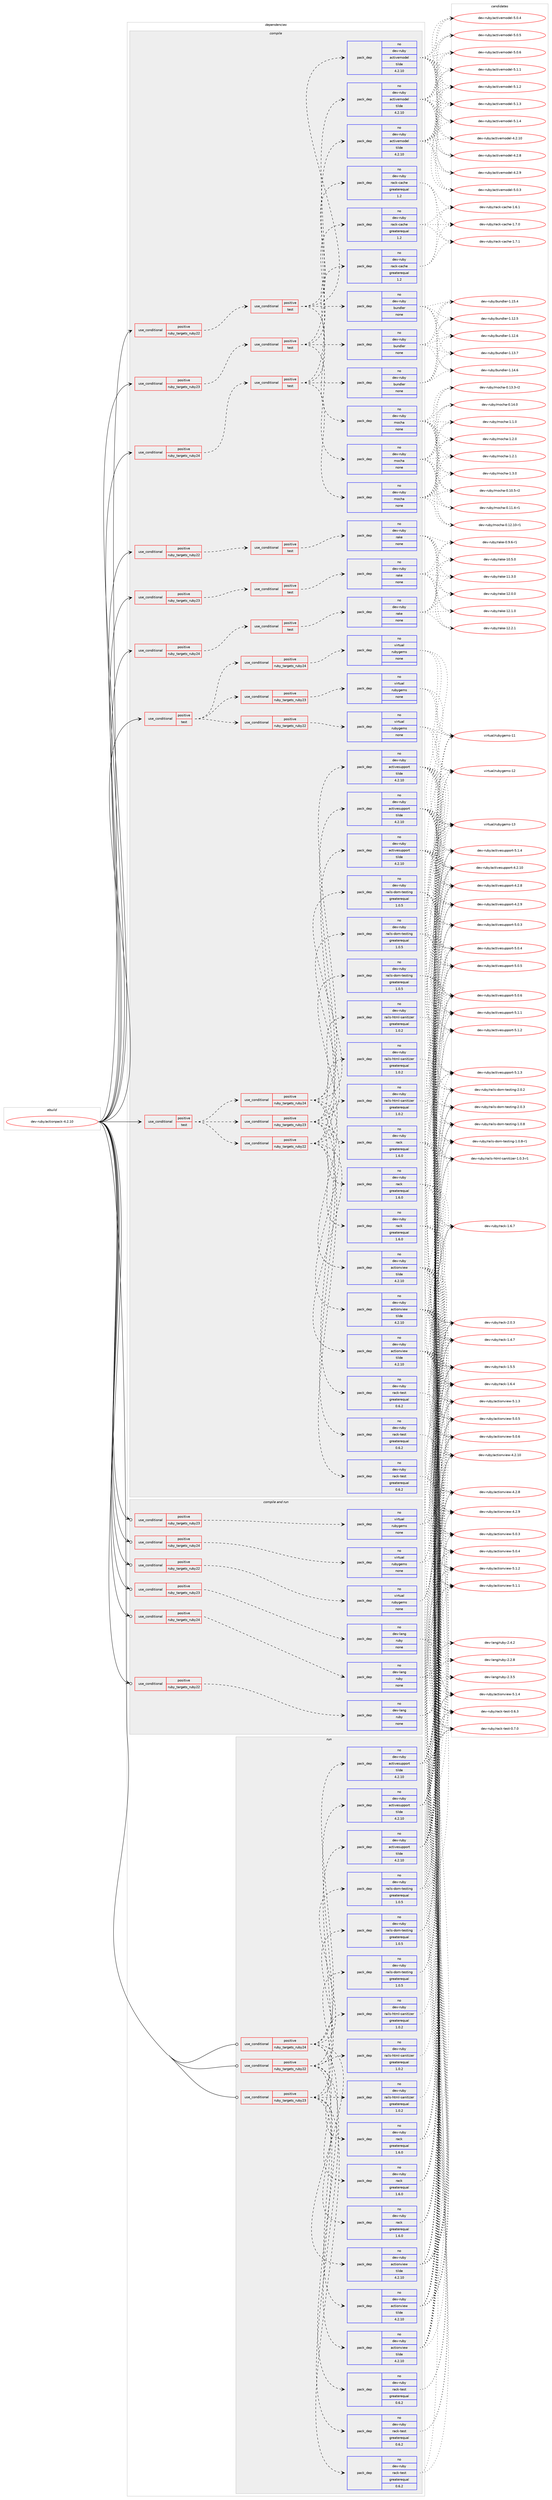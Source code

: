 digraph prolog {

# *************
# Graph options
# *************

newrank=true;
concentrate=true;
compound=true;
graph [rankdir=LR,fontname=Helvetica,fontsize=10,ranksep=1.5];#, ranksep=2.5, nodesep=0.2];
edge  [arrowhead=vee];
node  [fontname=Helvetica,fontsize=10];

# **********
# The ebuild
# **********

subgraph cluster_leftcol {
color=gray;
rank=same;
label=<<i>ebuild</i>>;
id [label="dev-ruby/actionpack-4.2.10", color=red, width=4, href="../dev-ruby/actionpack-4.2.10.svg"];
}

# ****************
# The dependencies
# ****************

subgraph cluster_midcol {
color=gray;
label=<<i>dependencies</i>>;
subgraph cluster_compile {
fillcolor="#eeeeee";
style=filled;
label=<<i>compile</i>>;
subgraph cond48742 {
dependency221238 [label=<<TABLE BORDER="0" CELLBORDER="1" CELLSPACING="0" CELLPADDING="4"><TR><TD ROWSPAN="3" CELLPADDING="10">use_conditional</TD></TR><TR><TD>positive</TD></TR><TR><TD>ruby_targets_ruby22</TD></TR></TABLE>>, shape=none, color=red];
subgraph cond48743 {
dependency221239 [label=<<TABLE BORDER="0" CELLBORDER="1" CELLSPACING="0" CELLPADDING="4"><TR><TD ROWSPAN="3" CELLPADDING="10">use_conditional</TD></TR><TR><TD>positive</TD></TR><TR><TD>test</TD></TR></TABLE>>, shape=none, color=red];
subgraph pack168506 {
dependency221240 [label=<<TABLE BORDER="0" CELLBORDER="1" CELLSPACING="0" CELLPADDING="4" WIDTH="220"><TR><TD ROWSPAN="6" CELLPADDING="30">pack_dep</TD></TR><TR><TD WIDTH="110">no</TD></TR><TR><TD>dev-ruby</TD></TR><TR><TD>mocha</TD></TR><TR><TD>none</TD></TR><TR><TD></TD></TR></TABLE>>, shape=none, color=blue];
}
dependency221239:e -> dependency221240:w [weight=20,style="dashed",arrowhead="vee"];
subgraph pack168507 {
dependency221241 [label=<<TABLE BORDER="0" CELLBORDER="1" CELLSPACING="0" CELLPADDING="4" WIDTH="220"><TR><TD ROWSPAN="6" CELLPADDING="30">pack_dep</TD></TR><TR><TD WIDTH="110">no</TD></TR><TR><TD>dev-ruby</TD></TR><TR><TD>bundler</TD></TR><TR><TD>none</TD></TR><TR><TD></TD></TR></TABLE>>, shape=none, color=blue];
}
dependency221239:e -> dependency221241:w [weight=20,style="dashed",arrowhead="vee"];
subgraph pack168508 {
dependency221242 [label=<<TABLE BORDER="0" CELLBORDER="1" CELLSPACING="0" CELLPADDING="4" WIDTH="220"><TR><TD ROWSPAN="6" CELLPADDING="30">pack_dep</TD></TR><TR><TD WIDTH="110">no</TD></TR><TR><TD>dev-ruby</TD></TR><TR><TD>activemodel</TD></TR><TR><TD>tilde</TD></TR><TR><TD>4.2.10</TD></TR></TABLE>>, shape=none, color=blue];
}
dependency221239:e -> dependency221242:w [weight=20,style="dashed",arrowhead="vee"];
subgraph pack168509 {
dependency221243 [label=<<TABLE BORDER="0" CELLBORDER="1" CELLSPACING="0" CELLPADDING="4" WIDTH="220"><TR><TD ROWSPAN="6" CELLPADDING="30">pack_dep</TD></TR><TR><TD WIDTH="110">no</TD></TR><TR><TD>dev-ruby</TD></TR><TR><TD>rack-cache</TD></TR><TR><TD>greaterequal</TD></TR><TR><TD>1.2</TD></TR></TABLE>>, shape=none, color=blue];
}
dependency221239:e -> dependency221243:w [weight=20,style="dashed",arrowhead="vee"];
}
dependency221238:e -> dependency221239:w [weight=20,style="dashed",arrowhead="vee"];
}
id:e -> dependency221238:w [weight=20,style="solid",arrowhead="vee"];
subgraph cond48744 {
dependency221244 [label=<<TABLE BORDER="0" CELLBORDER="1" CELLSPACING="0" CELLPADDING="4"><TR><TD ROWSPAN="3" CELLPADDING="10">use_conditional</TD></TR><TR><TD>positive</TD></TR><TR><TD>ruby_targets_ruby22</TD></TR></TABLE>>, shape=none, color=red];
subgraph cond48745 {
dependency221245 [label=<<TABLE BORDER="0" CELLBORDER="1" CELLSPACING="0" CELLPADDING="4"><TR><TD ROWSPAN="3" CELLPADDING="10">use_conditional</TD></TR><TR><TD>positive</TD></TR><TR><TD>test</TD></TR></TABLE>>, shape=none, color=red];
subgraph pack168510 {
dependency221246 [label=<<TABLE BORDER="0" CELLBORDER="1" CELLSPACING="0" CELLPADDING="4" WIDTH="220"><TR><TD ROWSPAN="6" CELLPADDING="30">pack_dep</TD></TR><TR><TD WIDTH="110">no</TD></TR><TR><TD>dev-ruby</TD></TR><TR><TD>rake</TD></TR><TR><TD>none</TD></TR><TR><TD></TD></TR></TABLE>>, shape=none, color=blue];
}
dependency221245:e -> dependency221246:w [weight=20,style="dashed",arrowhead="vee"];
}
dependency221244:e -> dependency221245:w [weight=20,style="dashed",arrowhead="vee"];
}
id:e -> dependency221244:w [weight=20,style="solid",arrowhead="vee"];
subgraph cond48746 {
dependency221247 [label=<<TABLE BORDER="0" CELLBORDER="1" CELLSPACING="0" CELLPADDING="4"><TR><TD ROWSPAN="3" CELLPADDING="10">use_conditional</TD></TR><TR><TD>positive</TD></TR><TR><TD>ruby_targets_ruby23</TD></TR></TABLE>>, shape=none, color=red];
subgraph cond48747 {
dependency221248 [label=<<TABLE BORDER="0" CELLBORDER="1" CELLSPACING="0" CELLPADDING="4"><TR><TD ROWSPAN="3" CELLPADDING="10">use_conditional</TD></TR><TR><TD>positive</TD></TR><TR><TD>test</TD></TR></TABLE>>, shape=none, color=red];
subgraph pack168511 {
dependency221249 [label=<<TABLE BORDER="0" CELLBORDER="1" CELLSPACING="0" CELLPADDING="4" WIDTH="220"><TR><TD ROWSPAN="6" CELLPADDING="30">pack_dep</TD></TR><TR><TD WIDTH="110">no</TD></TR><TR><TD>dev-ruby</TD></TR><TR><TD>mocha</TD></TR><TR><TD>none</TD></TR><TR><TD></TD></TR></TABLE>>, shape=none, color=blue];
}
dependency221248:e -> dependency221249:w [weight=20,style="dashed",arrowhead="vee"];
subgraph pack168512 {
dependency221250 [label=<<TABLE BORDER="0" CELLBORDER="1" CELLSPACING="0" CELLPADDING="4" WIDTH="220"><TR><TD ROWSPAN="6" CELLPADDING="30">pack_dep</TD></TR><TR><TD WIDTH="110">no</TD></TR><TR><TD>dev-ruby</TD></TR><TR><TD>bundler</TD></TR><TR><TD>none</TD></TR><TR><TD></TD></TR></TABLE>>, shape=none, color=blue];
}
dependency221248:e -> dependency221250:w [weight=20,style="dashed",arrowhead="vee"];
subgraph pack168513 {
dependency221251 [label=<<TABLE BORDER="0" CELLBORDER="1" CELLSPACING="0" CELLPADDING="4" WIDTH="220"><TR><TD ROWSPAN="6" CELLPADDING="30">pack_dep</TD></TR><TR><TD WIDTH="110">no</TD></TR><TR><TD>dev-ruby</TD></TR><TR><TD>activemodel</TD></TR><TR><TD>tilde</TD></TR><TR><TD>4.2.10</TD></TR></TABLE>>, shape=none, color=blue];
}
dependency221248:e -> dependency221251:w [weight=20,style="dashed",arrowhead="vee"];
subgraph pack168514 {
dependency221252 [label=<<TABLE BORDER="0" CELLBORDER="1" CELLSPACING="0" CELLPADDING="4" WIDTH="220"><TR><TD ROWSPAN="6" CELLPADDING="30">pack_dep</TD></TR><TR><TD WIDTH="110">no</TD></TR><TR><TD>dev-ruby</TD></TR><TR><TD>rack-cache</TD></TR><TR><TD>greaterequal</TD></TR><TR><TD>1.2</TD></TR></TABLE>>, shape=none, color=blue];
}
dependency221248:e -> dependency221252:w [weight=20,style="dashed",arrowhead="vee"];
}
dependency221247:e -> dependency221248:w [weight=20,style="dashed",arrowhead="vee"];
}
id:e -> dependency221247:w [weight=20,style="solid",arrowhead="vee"];
subgraph cond48748 {
dependency221253 [label=<<TABLE BORDER="0" CELLBORDER="1" CELLSPACING="0" CELLPADDING="4"><TR><TD ROWSPAN="3" CELLPADDING="10">use_conditional</TD></TR><TR><TD>positive</TD></TR><TR><TD>ruby_targets_ruby23</TD></TR></TABLE>>, shape=none, color=red];
subgraph cond48749 {
dependency221254 [label=<<TABLE BORDER="0" CELLBORDER="1" CELLSPACING="0" CELLPADDING="4"><TR><TD ROWSPAN="3" CELLPADDING="10">use_conditional</TD></TR><TR><TD>positive</TD></TR><TR><TD>test</TD></TR></TABLE>>, shape=none, color=red];
subgraph pack168515 {
dependency221255 [label=<<TABLE BORDER="0" CELLBORDER="1" CELLSPACING="0" CELLPADDING="4" WIDTH="220"><TR><TD ROWSPAN="6" CELLPADDING="30">pack_dep</TD></TR><TR><TD WIDTH="110">no</TD></TR><TR><TD>dev-ruby</TD></TR><TR><TD>rake</TD></TR><TR><TD>none</TD></TR><TR><TD></TD></TR></TABLE>>, shape=none, color=blue];
}
dependency221254:e -> dependency221255:w [weight=20,style="dashed",arrowhead="vee"];
}
dependency221253:e -> dependency221254:w [weight=20,style="dashed",arrowhead="vee"];
}
id:e -> dependency221253:w [weight=20,style="solid",arrowhead="vee"];
subgraph cond48750 {
dependency221256 [label=<<TABLE BORDER="0" CELLBORDER="1" CELLSPACING="0" CELLPADDING="4"><TR><TD ROWSPAN="3" CELLPADDING="10">use_conditional</TD></TR><TR><TD>positive</TD></TR><TR><TD>ruby_targets_ruby24</TD></TR></TABLE>>, shape=none, color=red];
subgraph cond48751 {
dependency221257 [label=<<TABLE BORDER="0" CELLBORDER="1" CELLSPACING="0" CELLPADDING="4"><TR><TD ROWSPAN="3" CELLPADDING="10">use_conditional</TD></TR><TR><TD>positive</TD></TR><TR><TD>test</TD></TR></TABLE>>, shape=none, color=red];
subgraph pack168516 {
dependency221258 [label=<<TABLE BORDER="0" CELLBORDER="1" CELLSPACING="0" CELLPADDING="4" WIDTH="220"><TR><TD ROWSPAN="6" CELLPADDING="30">pack_dep</TD></TR><TR><TD WIDTH="110">no</TD></TR><TR><TD>dev-ruby</TD></TR><TR><TD>mocha</TD></TR><TR><TD>none</TD></TR><TR><TD></TD></TR></TABLE>>, shape=none, color=blue];
}
dependency221257:e -> dependency221258:w [weight=20,style="dashed",arrowhead="vee"];
subgraph pack168517 {
dependency221259 [label=<<TABLE BORDER="0" CELLBORDER="1" CELLSPACING="0" CELLPADDING="4" WIDTH="220"><TR><TD ROWSPAN="6" CELLPADDING="30">pack_dep</TD></TR><TR><TD WIDTH="110">no</TD></TR><TR><TD>dev-ruby</TD></TR><TR><TD>bundler</TD></TR><TR><TD>none</TD></TR><TR><TD></TD></TR></TABLE>>, shape=none, color=blue];
}
dependency221257:e -> dependency221259:w [weight=20,style="dashed",arrowhead="vee"];
subgraph pack168518 {
dependency221260 [label=<<TABLE BORDER="0" CELLBORDER="1" CELLSPACING="0" CELLPADDING="4" WIDTH="220"><TR><TD ROWSPAN="6" CELLPADDING="30">pack_dep</TD></TR><TR><TD WIDTH="110">no</TD></TR><TR><TD>dev-ruby</TD></TR><TR><TD>activemodel</TD></TR><TR><TD>tilde</TD></TR><TR><TD>4.2.10</TD></TR></TABLE>>, shape=none, color=blue];
}
dependency221257:e -> dependency221260:w [weight=20,style="dashed",arrowhead="vee"];
subgraph pack168519 {
dependency221261 [label=<<TABLE BORDER="0" CELLBORDER="1" CELLSPACING="0" CELLPADDING="4" WIDTH="220"><TR><TD ROWSPAN="6" CELLPADDING="30">pack_dep</TD></TR><TR><TD WIDTH="110">no</TD></TR><TR><TD>dev-ruby</TD></TR><TR><TD>rack-cache</TD></TR><TR><TD>greaterequal</TD></TR><TR><TD>1.2</TD></TR></TABLE>>, shape=none, color=blue];
}
dependency221257:e -> dependency221261:w [weight=20,style="dashed",arrowhead="vee"];
}
dependency221256:e -> dependency221257:w [weight=20,style="dashed",arrowhead="vee"];
}
id:e -> dependency221256:w [weight=20,style="solid",arrowhead="vee"];
subgraph cond48752 {
dependency221262 [label=<<TABLE BORDER="0" CELLBORDER="1" CELLSPACING="0" CELLPADDING="4"><TR><TD ROWSPAN="3" CELLPADDING="10">use_conditional</TD></TR><TR><TD>positive</TD></TR><TR><TD>ruby_targets_ruby24</TD></TR></TABLE>>, shape=none, color=red];
subgraph cond48753 {
dependency221263 [label=<<TABLE BORDER="0" CELLBORDER="1" CELLSPACING="0" CELLPADDING="4"><TR><TD ROWSPAN="3" CELLPADDING="10">use_conditional</TD></TR><TR><TD>positive</TD></TR><TR><TD>test</TD></TR></TABLE>>, shape=none, color=red];
subgraph pack168520 {
dependency221264 [label=<<TABLE BORDER="0" CELLBORDER="1" CELLSPACING="0" CELLPADDING="4" WIDTH="220"><TR><TD ROWSPAN="6" CELLPADDING="30">pack_dep</TD></TR><TR><TD WIDTH="110">no</TD></TR><TR><TD>dev-ruby</TD></TR><TR><TD>rake</TD></TR><TR><TD>none</TD></TR><TR><TD></TD></TR></TABLE>>, shape=none, color=blue];
}
dependency221263:e -> dependency221264:w [weight=20,style="dashed",arrowhead="vee"];
}
dependency221262:e -> dependency221263:w [weight=20,style="dashed",arrowhead="vee"];
}
id:e -> dependency221262:w [weight=20,style="solid",arrowhead="vee"];
subgraph cond48754 {
dependency221265 [label=<<TABLE BORDER="0" CELLBORDER="1" CELLSPACING="0" CELLPADDING="4"><TR><TD ROWSPAN="3" CELLPADDING="10">use_conditional</TD></TR><TR><TD>positive</TD></TR><TR><TD>test</TD></TR></TABLE>>, shape=none, color=red];
subgraph cond48755 {
dependency221266 [label=<<TABLE BORDER="0" CELLBORDER="1" CELLSPACING="0" CELLPADDING="4"><TR><TD ROWSPAN="3" CELLPADDING="10">use_conditional</TD></TR><TR><TD>positive</TD></TR><TR><TD>ruby_targets_ruby22</TD></TR></TABLE>>, shape=none, color=red];
subgraph pack168521 {
dependency221267 [label=<<TABLE BORDER="0" CELLBORDER="1" CELLSPACING="0" CELLPADDING="4" WIDTH="220"><TR><TD ROWSPAN="6" CELLPADDING="30">pack_dep</TD></TR><TR><TD WIDTH="110">no</TD></TR><TR><TD>dev-ruby</TD></TR><TR><TD>activesupport</TD></TR><TR><TD>tilde</TD></TR><TR><TD>4.2.10</TD></TR></TABLE>>, shape=none, color=blue];
}
dependency221266:e -> dependency221267:w [weight=20,style="dashed",arrowhead="vee"];
subgraph pack168522 {
dependency221268 [label=<<TABLE BORDER="0" CELLBORDER="1" CELLSPACING="0" CELLPADDING="4" WIDTH="220"><TR><TD ROWSPAN="6" CELLPADDING="30">pack_dep</TD></TR><TR><TD WIDTH="110">no</TD></TR><TR><TD>dev-ruby</TD></TR><TR><TD>actionview</TD></TR><TR><TD>tilde</TD></TR><TR><TD>4.2.10</TD></TR></TABLE>>, shape=none, color=blue];
}
dependency221266:e -> dependency221268:w [weight=20,style="dashed",arrowhead="vee"];
subgraph pack168523 {
dependency221269 [label=<<TABLE BORDER="0" CELLBORDER="1" CELLSPACING="0" CELLPADDING="4" WIDTH="220"><TR><TD ROWSPAN="6" CELLPADDING="30">pack_dep</TD></TR><TR><TD WIDTH="110">no</TD></TR><TR><TD>dev-ruby</TD></TR><TR><TD>rack</TD></TR><TR><TD>greaterequal</TD></TR><TR><TD>1.6.0</TD></TR></TABLE>>, shape=none, color=blue];
}
dependency221266:e -> dependency221269:w [weight=20,style="dashed",arrowhead="vee"];
subgraph pack168524 {
dependency221270 [label=<<TABLE BORDER="0" CELLBORDER="1" CELLSPACING="0" CELLPADDING="4" WIDTH="220"><TR><TD ROWSPAN="6" CELLPADDING="30">pack_dep</TD></TR><TR><TD WIDTH="110">no</TD></TR><TR><TD>dev-ruby</TD></TR><TR><TD>rack-test</TD></TR><TR><TD>greaterequal</TD></TR><TR><TD>0.6.2</TD></TR></TABLE>>, shape=none, color=blue];
}
dependency221266:e -> dependency221270:w [weight=20,style="dashed",arrowhead="vee"];
subgraph pack168525 {
dependency221271 [label=<<TABLE BORDER="0" CELLBORDER="1" CELLSPACING="0" CELLPADDING="4" WIDTH="220"><TR><TD ROWSPAN="6" CELLPADDING="30">pack_dep</TD></TR><TR><TD WIDTH="110">no</TD></TR><TR><TD>dev-ruby</TD></TR><TR><TD>rails-html-sanitizer</TD></TR><TR><TD>greaterequal</TD></TR><TR><TD>1.0.2</TD></TR></TABLE>>, shape=none, color=blue];
}
dependency221266:e -> dependency221271:w [weight=20,style="dashed",arrowhead="vee"];
subgraph pack168526 {
dependency221272 [label=<<TABLE BORDER="0" CELLBORDER="1" CELLSPACING="0" CELLPADDING="4" WIDTH="220"><TR><TD ROWSPAN="6" CELLPADDING="30">pack_dep</TD></TR><TR><TD WIDTH="110">no</TD></TR><TR><TD>dev-ruby</TD></TR><TR><TD>rails-dom-testing</TD></TR><TR><TD>greaterequal</TD></TR><TR><TD>1.0.5</TD></TR></TABLE>>, shape=none, color=blue];
}
dependency221266:e -> dependency221272:w [weight=20,style="dashed",arrowhead="vee"];
}
dependency221265:e -> dependency221266:w [weight=20,style="dashed",arrowhead="vee"];
subgraph cond48756 {
dependency221273 [label=<<TABLE BORDER="0" CELLBORDER="1" CELLSPACING="0" CELLPADDING="4"><TR><TD ROWSPAN="3" CELLPADDING="10">use_conditional</TD></TR><TR><TD>positive</TD></TR><TR><TD>ruby_targets_ruby23</TD></TR></TABLE>>, shape=none, color=red];
subgraph pack168527 {
dependency221274 [label=<<TABLE BORDER="0" CELLBORDER="1" CELLSPACING="0" CELLPADDING="4" WIDTH="220"><TR><TD ROWSPAN="6" CELLPADDING="30">pack_dep</TD></TR><TR><TD WIDTH="110">no</TD></TR><TR><TD>dev-ruby</TD></TR><TR><TD>activesupport</TD></TR><TR><TD>tilde</TD></TR><TR><TD>4.2.10</TD></TR></TABLE>>, shape=none, color=blue];
}
dependency221273:e -> dependency221274:w [weight=20,style="dashed",arrowhead="vee"];
subgraph pack168528 {
dependency221275 [label=<<TABLE BORDER="0" CELLBORDER="1" CELLSPACING="0" CELLPADDING="4" WIDTH="220"><TR><TD ROWSPAN="6" CELLPADDING="30">pack_dep</TD></TR><TR><TD WIDTH="110">no</TD></TR><TR><TD>dev-ruby</TD></TR><TR><TD>actionview</TD></TR><TR><TD>tilde</TD></TR><TR><TD>4.2.10</TD></TR></TABLE>>, shape=none, color=blue];
}
dependency221273:e -> dependency221275:w [weight=20,style="dashed",arrowhead="vee"];
subgraph pack168529 {
dependency221276 [label=<<TABLE BORDER="0" CELLBORDER="1" CELLSPACING="0" CELLPADDING="4" WIDTH="220"><TR><TD ROWSPAN="6" CELLPADDING="30">pack_dep</TD></TR><TR><TD WIDTH="110">no</TD></TR><TR><TD>dev-ruby</TD></TR><TR><TD>rack</TD></TR><TR><TD>greaterequal</TD></TR><TR><TD>1.6.0</TD></TR></TABLE>>, shape=none, color=blue];
}
dependency221273:e -> dependency221276:w [weight=20,style="dashed",arrowhead="vee"];
subgraph pack168530 {
dependency221277 [label=<<TABLE BORDER="0" CELLBORDER="1" CELLSPACING="0" CELLPADDING="4" WIDTH="220"><TR><TD ROWSPAN="6" CELLPADDING="30">pack_dep</TD></TR><TR><TD WIDTH="110">no</TD></TR><TR><TD>dev-ruby</TD></TR><TR><TD>rack-test</TD></TR><TR><TD>greaterequal</TD></TR><TR><TD>0.6.2</TD></TR></TABLE>>, shape=none, color=blue];
}
dependency221273:e -> dependency221277:w [weight=20,style="dashed",arrowhead="vee"];
subgraph pack168531 {
dependency221278 [label=<<TABLE BORDER="0" CELLBORDER="1" CELLSPACING="0" CELLPADDING="4" WIDTH="220"><TR><TD ROWSPAN="6" CELLPADDING="30">pack_dep</TD></TR><TR><TD WIDTH="110">no</TD></TR><TR><TD>dev-ruby</TD></TR><TR><TD>rails-html-sanitizer</TD></TR><TR><TD>greaterequal</TD></TR><TR><TD>1.0.2</TD></TR></TABLE>>, shape=none, color=blue];
}
dependency221273:e -> dependency221278:w [weight=20,style="dashed",arrowhead="vee"];
subgraph pack168532 {
dependency221279 [label=<<TABLE BORDER="0" CELLBORDER="1" CELLSPACING="0" CELLPADDING="4" WIDTH="220"><TR><TD ROWSPAN="6" CELLPADDING="30">pack_dep</TD></TR><TR><TD WIDTH="110">no</TD></TR><TR><TD>dev-ruby</TD></TR><TR><TD>rails-dom-testing</TD></TR><TR><TD>greaterequal</TD></TR><TR><TD>1.0.5</TD></TR></TABLE>>, shape=none, color=blue];
}
dependency221273:e -> dependency221279:w [weight=20,style="dashed",arrowhead="vee"];
}
dependency221265:e -> dependency221273:w [weight=20,style="dashed",arrowhead="vee"];
subgraph cond48757 {
dependency221280 [label=<<TABLE BORDER="0" CELLBORDER="1" CELLSPACING="0" CELLPADDING="4"><TR><TD ROWSPAN="3" CELLPADDING="10">use_conditional</TD></TR><TR><TD>positive</TD></TR><TR><TD>ruby_targets_ruby24</TD></TR></TABLE>>, shape=none, color=red];
subgraph pack168533 {
dependency221281 [label=<<TABLE BORDER="0" CELLBORDER="1" CELLSPACING="0" CELLPADDING="4" WIDTH="220"><TR><TD ROWSPAN="6" CELLPADDING="30">pack_dep</TD></TR><TR><TD WIDTH="110">no</TD></TR><TR><TD>dev-ruby</TD></TR><TR><TD>activesupport</TD></TR><TR><TD>tilde</TD></TR><TR><TD>4.2.10</TD></TR></TABLE>>, shape=none, color=blue];
}
dependency221280:e -> dependency221281:w [weight=20,style="dashed",arrowhead="vee"];
subgraph pack168534 {
dependency221282 [label=<<TABLE BORDER="0" CELLBORDER="1" CELLSPACING="0" CELLPADDING="4" WIDTH="220"><TR><TD ROWSPAN="6" CELLPADDING="30">pack_dep</TD></TR><TR><TD WIDTH="110">no</TD></TR><TR><TD>dev-ruby</TD></TR><TR><TD>actionview</TD></TR><TR><TD>tilde</TD></TR><TR><TD>4.2.10</TD></TR></TABLE>>, shape=none, color=blue];
}
dependency221280:e -> dependency221282:w [weight=20,style="dashed",arrowhead="vee"];
subgraph pack168535 {
dependency221283 [label=<<TABLE BORDER="0" CELLBORDER="1" CELLSPACING="0" CELLPADDING="4" WIDTH="220"><TR><TD ROWSPAN="6" CELLPADDING="30">pack_dep</TD></TR><TR><TD WIDTH="110">no</TD></TR><TR><TD>dev-ruby</TD></TR><TR><TD>rack</TD></TR><TR><TD>greaterequal</TD></TR><TR><TD>1.6.0</TD></TR></TABLE>>, shape=none, color=blue];
}
dependency221280:e -> dependency221283:w [weight=20,style="dashed",arrowhead="vee"];
subgraph pack168536 {
dependency221284 [label=<<TABLE BORDER="0" CELLBORDER="1" CELLSPACING="0" CELLPADDING="4" WIDTH="220"><TR><TD ROWSPAN="6" CELLPADDING="30">pack_dep</TD></TR><TR><TD WIDTH="110">no</TD></TR><TR><TD>dev-ruby</TD></TR><TR><TD>rack-test</TD></TR><TR><TD>greaterequal</TD></TR><TR><TD>0.6.2</TD></TR></TABLE>>, shape=none, color=blue];
}
dependency221280:e -> dependency221284:w [weight=20,style="dashed",arrowhead="vee"];
subgraph pack168537 {
dependency221285 [label=<<TABLE BORDER="0" CELLBORDER="1" CELLSPACING="0" CELLPADDING="4" WIDTH="220"><TR><TD ROWSPAN="6" CELLPADDING="30">pack_dep</TD></TR><TR><TD WIDTH="110">no</TD></TR><TR><TD>dev-ruby</TD></TR><TR><TD>rails-html-sanitizer</TD></TR><TR><TD>greaterequal</TD></TR><TR><TD>1.0.2</TD></TR></TABLE>>, shape=none, color=blue];
}
dependency221280:e -> dependency221285:w [weight=20,style="dashed",arrowhead="vee"];
subgraph pack168538 {
dependency221286 [label=<<TABLE BORDER="0" CELLBORDER="1" CELLSPACING="0" CELLPADDING="4" WIDTH="220"><TR><TD ROWSPAN="6" CELLPADDING="30">pack_dep</TD></TR><TR><TD WIDTH="110">no</TD></TR><TR><TD>dev-ruby</TD></TR><TR><TD>rails-dom-testing</TD></TR><TR><TD>greaterequal</TD></TR><TR><TD>1.0.5</TD></TR></TABLE>>, shape=none, color=blue];
}
dependency221280:e -> dependency221286:w [weight=20,style="dashed",arrowhead="vee"];
}
dependency221265:e -> dependency221280:w [weight=20,style="dashed",arrowhead="vee"];
}
id:e -> dependency221265:w [weight=20,style="solid",arrowhead="vee"];
subgraph cond48758 {
dependency221287 [label=<<TABLE BORDER="0" CELLBORDER="1" CELLSPACING="0" CELLPADDING="4"><TR><TD ROWSPAN="3" CELLPADDING="10">use_conditional</TD></TR><TR><TD>positive</TD></TR><TR><TD>test</TD></TR></TABLE>>, shape=none, color=red];
subgraph cond48759 {
dependency221288 [label=<<TABLE BORDER="0" CELLBORDER="1" CELLSPACING="0" CELLPADDING="4"><TR><TD ROWSPAN="3" CELLPADDING="10">use_conditional</TD></TR><TR><TD>positive</TD></TR><TR><TD>ruby_targets_ruby22</TD></TR></TABLE>>, shape=none, color=red];
subgraph pack168539 {
dependency221289 [label=<<TABLE BORDER="0" CELLBORDER="1" CELLSPACING="0" CELLPADDING="4" WIDTH="220"><TR><TD ROWSPAN="6" CELLPADDING="30">pack_dep</TD></TR><TR><TD WIDTH="110">no</TD></TR><TR><TD>virtual</TD></TR><TR><TD>rubygems</TD></TR><TR><TD>none</TD></TR><TR><TD></TD></TR></TABLE>>, shape=none, color=blue];
}
dependency221288:e -> dependency221289:w [weight=20,style="dashed",arrowhead="vee"];
}
dependency221287:e -> dependency221288:w [weight=20,style="dashed",arrowhead="vee"];
subgraph cond48760 {
dependency221290 [label=<<TABLE BORDER="0" CELLBORDER="1" CELLSPACING="0" CELLPADDING="4"><TR><TD ROWSPAN="3" CELLPADDING="10">use_conditional</TD></TR><TR><TD>positive</TD></TR><TR><TD>ruby_targets_ruby23</TD></TR></TABLE>>, shape=none, color=red];
subgraph pack168540 {
dependency221291 [label=<<TABLE BORDER="0" CELLBORDER="1" CELLSPACING="0" CELLPADDING="4" WIDTH="220"><TR><TD ROWSPAN="6" CELLPADDING="30">pack_dep</TD></TR><TR><TD WIDTH="110">no</TD></TR><TR><TD>virtual</TD></TR><TR><TD>rubygems</TD></TR><TR><TD>none</TD></TR><TR><TD></TD></TR></TABLE>>, shape=none, color=blue];
}
dependency221290:e -> dependency221291:w [weight=20,style="dashed",arrowhead="vee"];
}
dependency221287:e -> dependency221290:w [weight=20,style="dashed",arrowhead="vee"];
subgraph cond48761 {
dependency221292 [label=<<TABLE BORDER="0" CELLBORDER="1" CELLSPACING="0" CELLPADDING="4"><TR><TD ROWSPAN="3" CELLPADDING="10">use_conditional</TD></TR><TR><TD>positive</TD></TR><TR><TD>ruby_targets_ruby24</TD></TR></TABLE>>, shape=none, color=red];
subgraph pack168541 {
dependency221293 [label=<<TABLE BORDER="0" CELLBORDER="1" CELLSPACING="0" CELLPADDING="4" WIDTH="220"><TR><TD ROWSPAN="6" CELLPADDING="30">pack_dep</TD></TR><TR><TD WIDTH="110">no</TD></TR><TR><TD>virtual</TD></TR><TR><TD>rubygems</TD></TR><TR><TD>none</TD></TR><TR><TD></TD></TR></TABLE>>, shape=none, color=blue];
}
dependency221292:e -> dependency221293:w [weight=20,style="dashed",arrowhead="vee"];
}
dependency221287:e -> dependency221292:w [weight=20,style="dashed",arrowhead="vee"];
}
id:e -> dependency221287:w [weight=20,style="solid",arrowhead="vee"];
}
subgraph cluster_compileandrun {
fillcolor="#eeeeee";
style=filled;
label=<<i>compile and run</i>>;
subgraph cond48762 {
dependency221294 [label=<<TABLE BORDER="0" CELLBORDER="1" CELLSPACING="0" CELLPADDING="4"><TR><TD ROWSPAN="3" CELLPADDING="10">use_conditional</TD></TR><TR><TD>positive</TD></TR><TR><TD>ruby_targets_ruby22</TD></TR></TABLE>>, shape=none, color=red];
subgraph pack168542 {
dependency221295 [label=<<TABLE BORDER="0" CELLBORDER="1" CELLSPACING="0" CELLPADDING="4" WIDTH="220"><TR><TD ROWSPAN="6" CELLPADDING="30">pack_dep</TD></TR><TR><TD WIDTH="110">no</TD></TR><TR><TD>dev-lang</TD></TR><TR><TD>ruby</TD></TR><TR><TD>none</TD></TR><TR><TD></TD></TR></TABLE>>, shape=none, color=blue];
}
dependency221294:e -> dependency221295:w [weight=20,style="dashed",arrowhead="vee"];
}
id:e -> dependency221294:w [weight=20,style="solid",arrowhead="odotvee"];
subgraph cond48763 {
dependency221296 [label=<<TABLE BORDER="0" CELLBORDER="1" CELLSPACING="0" CELLPADDING="4"><TR><TD ROWSPAN="3" CELLPADDING="10">use_conditional</TD></TR><TR><TD>positive</TD></TR><TR><TD>ruby_targets_ruby22</TD></TR></TABLE>>, shape=none, color=red];
subgraph pack168543 {
dependency221297 [label=<<TABLE BORDER="0" CELLBORDER="1" CELLSPACING="0" CELLPADDING="4" WIDTH="220"><TR><TD ROWSPAN="6" CELLPADDING="30">pack_dep</TD></TR><TR><TD WIDTH="110">no</TD></TR><TR><TD>virtual</TD></TR><TR><TD>rubygems</TD></TR><TR><TD>none</TD></TR><TR><TD></TD></TR></TABLE>>, shape=none, color=blue];
}
dependency221296:e -> dependency221297:w [weight=20,style="dashed",arrowhead="vee"];
}
id:e -> dependency221296:w [weight=20,style="solid",arrowhead="odotvee"];
subgraph cond48764 {
dependency221298 [label=<<TABLE BORDER="0" CELLBORDER="1" CELLSPACING="0" CELLPADDING="4"><TR><TD ROWSPAN="3" CELLPADDING="10">use_conditional</TD></TR><TR><TD>positive</TD></TR><TR><TD>ruby_targets_ruby23</TD></TR></TABLE>>, shape=none, color=red];
subgraph pack168544 {
dependency221299 [label=<<TABLE BORDER="0" CELLBORDER="1" CELLSPACING="0" CELLPADDING="4" WIDTH="220"><TR><TD ROWSPAN="6" CELLPADDING="30">pack_dep</TD></TR><TR><TD WIDTH="110">no</TD></TR><TR><TD>dev-lang</TD></TR><TR><TD>ruby</TD></TR><TR><TD>none</TD></TR><TR><TD></TD></TR></TABLE>>, shape=none, color=blue];
}
dependency221298:e -> dependency221299:w [weight=20,style="dashed",arrowhead="vee"];
}
id:e -> dependency221298:w [weight=20,style="solid",arrowhead="odotvee"];
subgraph cond48765 {
dependency221300 [label=<<TABLE BORDER="0" CELLBORDER="1" CELLSPACING="0" CELLPADDING="4"><TR><TD ROWSPAN="3" CELLPADDING="10">use_conditional</TD></TR><TR><TD>positive</TD></TR><TR><TD>ruby_targets_ruby23</TD></TR></TABLE>>, shape=none, color=red];
subgraph pack168545 {
dependency221301 [label=<<TABLE BORDER="0" CELLBORDER="1" CELLSPACING="0" CELLPADDING="4" WIDTH="220"><TR><TD ROWSPAN="6" CELLPADDING="30">pack_dep</TD></TR><TR><TD WIDTH="110">no</TD></TR><TR><TD>virtual</TD></TR><TR><TD>rubygems</TD></TR><TR><TD>none</TD></TR><TR><TD></TD></TR></TABLE>>, shape=none, color=blue];
}
dependency221300:e -> dependency221301:w [weight=20,style="dashed",arrowhead="vee"];
}
id:e -> dependency221300:w [weight=20,style="solid",arrowhead="odotvee"];
subgraph cond48766 {
dependency221302 [label=<<TABLE BORDER="0" CELLBORDER="1" CELLSPACING="0" CELLPADDING="4"><TR><TD ROWSPAN="3" CELLPADDING="10">use_conditional</TD></TR><TR><TD>positive</TD></TR><TR><TD>ruby_targets_ruby24</TD></TR></TABLE>>, shape=none, color=red];
subgraph pack168546 {
dependency221303 [label=<<TABLE BORDER="0" CELLBORDER="1" CELLSPACING="0" CELLPADDING="4" WIDTH="220"><TR><TD ROWSPAN="6" CELLPADDING="30">pack_dep</TD></TR><TR><TD WIDTH="110">no</TD></TR><TR><TD>dev-lang</TD></TR><TR><TD>ruby</TD></TR><TR><TD>none</TD></TR><TR><TD></TD></TR></TABLE>>, shape=none, color=blue];
}
dependency221302:e -> dependency221303:w [weight=20,style="dashed",arrowhead="vee"];
}
id:e -> dependency221302:w [weight=20,style="solid",arrowhead="odotvee"];
subgraph cond48767 {
dependency221304 [label=<<TABLE BORDER="0" CELLBORDER="1" CELLSPACING="0" CELLPADDING="4"><TR><TD ROWSPAN="3" CELLPADDING="10">use_conditional</TD></TR><TR><TD>positive</TD></TR><TR><TD>ruby_targets_ruby24</TD></TR></TABLE>>, shape=none, color=red];
subgraph pack168547 {
dependency221305 [label=<<TABLE BORDER="0" CELLBORDER="1" CELLSPACING="0" CELLPADDING="4" WIDTH="220"><TR><TD ROWSPAN="6" CELLPADDING="30">pack_dep</TD></TR><TR><TD WIDTH="110">no</TD></TR><TR><TD>virtual</TD></TR><TR><TD>rubygems</TD></TR><TR><TD>none</TD></TR><TR><TD></TD></TR></TABLE>>, shape=none, color=blue];
}
dependency221304:e -> dependency221305:w [weight=20,style="dashed",arrowhead="vee"];
}
id:e -> dependency221304:w [weight=20,style="solid",arrowhead="odotvee"];
}
subgraph cluster_run {
fillcolor="#eeeeee";
style=filled;
label=<<i>run</i>>;
subgraph cond48768 {
dependency221306 [label=<<TABLE BORDER="0" CELLBORDER="1" CELLSPACING="0" CELLPADDING="4"><TR><TD ROWSPAN="3" CELLPADDING="10">use_conditional</TD></TR><TR><TD>positive</TD></TR><TR><TD>ruby_targets_ruby22</TD></TR></TABLE>>, shape=none, color=red];
subgraph pack168548 {
dependency221307 [label=<<TABLE BORDER="0" CELLBORDER="1" CELLSPACING="0" CELLPADDING="4" WIDTH="220"><TR><TD ROWSPAN="6" CELLPADDING="30">pack_dep</TD></TR><TR><TD WIDTH="110">no</TD></TR><TR><TD>dev-ruby</TD></TR><TR><TD>activesupport</TD></TR><TR><TD>tilde</TD></TR><TR><TD>4.2.10</TD></TR></TABLE>>, shape=none, color=blue];
}
dependency221306:e -> dependency221307:w [weight=20,style="dashed",arrowhead="vee"];
subgraph pack168549 {
dependency221308 [label=<<TABLE BORDER="0" CELLBORDER="1" CELLSPACING="0" CELLPADDING="4" WIDTH="220"><TR><TD ROWSPAN="6" CELLPADDING="30">pack_dep</TD></TR><TR><TD WIDTH="110">no</TD></TR><TR><TD>dev-ruby</TD></TR><TR><TD>actionview</TD></TR><TR><TD>tilde</TD></TR><TR><TD>4.2.10</TD></TR></TABLE>>, shape=none, color=blue];
}
dependency221306:e -> dependency221308:w [weight=20,style="dashed",arrowhead="vee"];
subgraph pack168550 {
dependency221309 [label=<<TABLE BORDER="0" CELLBORDER="1" CELLSPACING="0" CELLPADDING="4" WIDTH="220"><TR><TD ROWSPAN="6" CELLPADDING="30">pack_dep</TD></TR><TR><TD WIDTH="110">no</TD></TR><TR><TD>dev-ruby</TD></TR><TR><TD>rack</TD></TR><TR><TD>greaterequal</TD></TR><TR><TD>1.6.0</TD></TR></TABLE>>, shape=none, color=blue];
}
dependency221306:e -> dependency221309:w [weight=20,style="dashed",arrowhead="vee"];
subgraph pack168551 {
dependency221310 [label=<<TABLE BORDER="0" CELLBORDER="1" CELLSPACING="0" CELLPADDING="4" WIDTH="220"><TR><TD ROWSPAN="6" CELLPADDING="30">pack_dep</TD></TR><TR><TD WIDTH="110">no</TD></TR><TR><TD>dev-ruby</TD></TR><TR><TD>rack-test</TD></TR><TR><TD>greaterequal</TD></TR><TR><TD>0.6.2</TD></TR></TABLE>>, shape=none, color=blue];
}
dependency221306:e -> dependency221310:w [weight=20,style="dashed",arrowhead="vee"];
subgraph pack168552 {
dependency221311 [label=<<TABLE BORDER="0" CELLBORDER="1" CELLSPACING="0" CELLPADDING="4" WIDTH="220"><TR><TD ROWSPAN="6" CELLPADDING="30">pack_dep</TD></TR><TR><TD WIDTH="110">no</TD></TR><TR><TD>dev-ruby</TD></TR><TR><TD>rails-html-sanitizer</TD></TR><TR><TD>greaterequal</TD></TR><TR><TD>1.0.2</TD></TR></TABLE>>, shape=none, color=blue];
}
dependency221306:e -> dependency221311:w [weight=20,style="dashed",arrowhead="vee"];
subgraph pack168553 {
dependency221312 [label=<<TABLE BORDER="0" CELLBORDER="1" CELLSPACING="0" CELLPADDING="4" WIDTH="220"><TR><TD ROWSPAN="6" CELLPADDING="30">pack_dep</TD></TR><TR><TD WIDTH="110">no</TD></TR><TR><TD>dev-ruby</TD></TR><TR><TD>rails-dom-testing</TD></TR><TR><TD>greaterequal</TD></TR><TR><TD>1.0.5</TD></TR></TABLE>>, shape=none, color=blue];
}
dependency221306:e -> dependency221312:w [weight=20,style="dashed",arrowhead="vee"];
}
id:e -> dependency221306:w [weight=20,style="solid",arrowhead="odot"];
subgraph cond48769 {
dependency221313 [label=<<TABLE BORDER="0" CELLBORDER="1" CELLSPACING="0" CELLPADDING="4"><TR><TD ROWSPAN="3" CELLPADDING="10">use_conditional</TD></TR><TR><TD>positive</TD></TR><TR><TD>ruby_targets_ruby23</TD></TR></TABLE>>, shape=none, color=red];
subgraph pack168554 {
dependency221314 [label=<<TABLE BORDER="0" CELLBORDER="1" CELLSPACING="0" CELLPADDING="4" WIDTH="220"><TR><TD ROWSPAN="6" CELLPADDING="30">pack_dep</TD></TR><TR><TD WIDTH="110">no</TD></TR><TR><TD>dev-ruby</TD></TR><TR><TD>activesupport</TD></TR><TR><TD>tilde</TD></TR><TR><TD>4.2.10</TD></TR></TABLE>>, shape=none, color=blue];
}
dependency221313:e -> dependency221314:w [weight=20,style="dashed",arrowhead="vee"];
subgraph pack168555 {
dependency221315 [label=<<TABLE BORDER="0" CELLBORDER="1" CELLSPACING="0" CELLPADDING="4" WIDTH="220"><TR><TD ROWSPAN="6" CELLPADDING="30">pack_dep</TD></TR><TR><TD WIDTH="110">no</TD></TR><TR><TD>dev-ruby</TD></TR><TR><TD>actionview</TD></TR><TR><TD>tilde</TD></TR><TR><TD>4.2.10</TD></TR></TABLE>>, shape=none, color=blue];
}
dependency221313:e -> dependency221315:w [weight=20,style="dashed",arrowhead="vee"];
subgraph pack168556 {
dependency221316 [label=<<TABLE BORDER="0" CELLBORDER="1" CELLSPACING="0" CELLPADDING="4" WIDTH="220"><TR><TD ROWSPAN="6" CELLPADDING="30">pack_dep</TD></TR><TR><TD WIDTH="110">no</TD></TR><TR><TD>dev-ruby</TD></TR><TR><TD>rack</TD></TR><TR><TD>greaterequal</TD></TR><TR><TD>1.6.0</TD></TR></TABLE>>, shape=none, color=blue];
}
dependency221313:e -> dependency221316:w [weight=20,style="dashed",arrowhead="vee"];
subgraph pack168557 {
dependency221317 [label=<<TABLE BORDER="0" CELLBORDER="1" CELLSPACING="0" CELLPADDING="4" WIDTH="220"><TR><TD ROWSPAN="6" CELLPADDING="30">pack_dep</TD></TR><TR><TD WIDTH="110">no</TD></TR><TR><TD>dev-ruby</TD></TR><TR><TD>rack-test</TD></TR><TR><TD>greaterequal</TD></TR><TR><TD>0.6.2</TD></TR></TABLE>>, shape=none, color=blue];
}
dependency221313:e -> dependency221317:w [weight=20,style="dashed",arrowhead="vee"];
subgraph pack168558 {
dependency221318 [label=<<TABLE BORDER="0" CELLBORDER="1" CELLSPACING="0" CELLPADDING="4" WIDTH="220"><TR><TD ROWSPAN="6" CELLPADDING="30">pack_dep</TD></TR><TR><TD WIDTH="110">no</TD></TR><TR><TD>dev-ruby</TD></TR><TR><TD>rails-html-sanitizer</TD></TR><TR><TD>greaterequal</TD></TR><TR><TD>1.0.2</TD></TR></TABLE>>, shape=none, color=blue];
}
dependency221313:e -> dependency221318:w [weight=20,style="dashed",arrowhead="vee"];
subgraph pack168559 {
dependency221319 [label=<<TABLE BORDER="0" CELLBORDER="1" CELLSPACING="0" CELLPADDING="4" WIDTH="220"><TR><TD ROWSPAN="6" CELLPADDING="30">pack_dep</TD></TR><TR><TD WIDTH="110">no</TD></TR><TR><TD>dev-ruby</TD></TR><TR><TD>rails-dom-testing</TD></TR><TR><TD>greaterequal</TD></TR><TR><TD>1.0.5</TD></TR></TABLE>>, shape=none, color=blue];
}
dependency221313:e -> dependency221319:w [weight=20,style="dashed",arrowhead="vee"];
}
id:e -> dependency221313:w [weight=20,style="solid",arrowhead="odot"];
subgraph cond48770 {
dependency221320 [label=<<TABLE BORDER="0" CELLBORDER="1" CELLSPACING="0" CELLPADDING="4"><TR><TD ROWSPAN="3" CELLPADDING="10">use_conditional</TD></TR><TR><TD>positive</TD></TR><TR><TD>ruby_targets_ruby24</TD></TR></TABLE>>, shape=none, color=red];
subgraph pack168560 {
dependency221321 [label=<<TABLE BORDER="0" CELLBORDER="1" CELLSPACING="0" CELLPADDING="4" WIDTH="220"><TR><TD ROWSPAN="6" CELLPADDING="30">pack_dep</TD></TR><TR><TD WIDTH="110">no</TD></TR><TR><TD>dev-ruby</TD></TR><TR><TD>activesupport</TD></TR><TR><TD>tilde</TD></TR><TR><TD>4.2.10</TD></TR></TABLE>>, shape=none, color=blue];
}
dependency221320:e -> dependency221321:w [weight=20,style="dashed",arrowhead="vee"];
subgraph pack168561 {
dependency221322 [label=<<TABLE BORDER="0" CELLBORDER="1" CELLSPACING="0" CELLPADDING="4" WIDTH="220"><TR><TD ROWSPAN="6" CELLPADDING="30">pack_dep</TD></TR><TR><TD WIDTH="110">no</TD></TR><TR><TD>dev-ruby</TD></TR><TR><TD>actionview</TD></TR><TR><TD>tilde</TD></TR><TR><TD>4.2.10</TD></TR></TABLE>>, shape=none, color=blue];
}
dependency221320:e -> dependency221322:w [weight=20,style="dashed",arrowhead="vee"];
subgraph pack168562 {
dependency221323 [label=<<TABLE BORDER="0" CELLBORDER="1" CELLSPACING="0" CELLPADDING="4" WIDTH="220"><TR><TD ROWSPAN="6" CELLPADDING="30">pack_dep</TD></TR><TR><TD WIDTH="110">no</TD></TR><TR><TD>dev-ruby</TD></TR><TR><TD>rack</TD></TR><TR><TD>greaterequal</TD></TR><TR><TD>1.6.0</TD></TR></TABLE>>, shape=none, color=blue];
}
dependency221320:e -> dependency221323:w [weight=20,style="dashed",arrowhead="vee"];
subgraph pack168563 {
dependency221324 [label=<<TABLE BORDER="0" CELLBORDER="1" CELLSPACING="0" CELLPADDING="4" WIDTH="220"><TR><TD ROWSPAN="6" CELLPADDING="30">pack_dep</TD></TR><TR><TD WIDTH="110">no</TD></TR><TR><TD>dev-ruby</TD></TR><TR><TD>rack-test</TD></TR><TR><TD>greaterequal</TD></TR><TR><TD>0.6.2</TD></TR></TABLE>>, shape=none, color=blue];
}
dependency221320:e -> dependency221324:w [weight=20,style="dashed",arrowhead="vee"];
subgraph pack168564 {
dependency221325 [label=<<TABLE BORDER="0" CELLBORDER="1" CELLSPACING="0" CELLPADDING="4" WIDTH="220"><TR><TD ROWSPAN="6" CELLPADDING="30">pack_dep</TD></TR><TR><TD WIDTH="110">no</TD></TR><TR><TD>dev-ruby</TD></TR><TR><TD>rails-html-sanitizer</TD></TR><TR><TD>greaterequal</TD></TR><TR><TD>1.0.2</TD></TR></TABLE>>, shape=none, color=blue];
}
dependency221320:e -> dependency221325:w [weight=20,style="dashed",arrowhead="vee"];
subgraph pack168565 {
dependency221326 [label=<<TABLE BORDER="0" CELLBORDER="1" CELLSPACING="0" CELLPADDING="4" WIDTH="220"><TR><TD ROWSPAN="6" CELLPADDING="30">pack_dep</TD></TR><TR><TD WIDTH="110">no</TD></TR><TR><TD>dev-ruby</TD></TR><TR><TD>rails-dom-testing</TD></TR><TR><TD>greaterequal</TD></TR><TR><TD>1.0.5</TD></TR></TABLE>>, shape=none, color=blue];
}
dependency221320:e -> dependency221326:w [weight=20,style="dashed",arrowhead="vee"];
}
id:e -> dependency221320:w [weight=20,style="solid",arrowhead="odot"];
}
}

# **************
# The candidates
# **************

subgraph cluster_choices {
rank=same;
color=gray;
label=<<i>candidates</i>>;

subgraph choice168506 {
color=black;
nodesep=1;
choice1001011184511411798121471091119910497454846494846534511450 [label="dev-ruby/mocha-0.10.5-r2", color=red, width=4,href="../dev-ruby/mocha-0.10.5-r2.svg"];
choice1001011184511411798121471091119910497454846494946524511449 [label="dev-ruby/mocha-0.11.4-r1", color=red, width=4,href="../dev-ruby/mocha-0.11.4-r1.svg"];
choice100101118451141179812147109111991049745484649504649484511449 [label="dev-ruby/mocha-0.12.10-r1", color=red, width=4,href="../dev-ruby/mocha-0.12.10-r1.svg"];
choice1001011184511411798121471091119910497454846495146514511450 [label="dev-ruby/mocha-0.13.3-r2", color=red, width=4,href="../dev-ruby/mocha-0.13.3-r2.svg"];
choice100101118451141179812147109111991049745484649524648 [label="dev-ruby/mocha-0.14.0", color=red, width=4,href="../dev-ruby/mocha-0.14.0.svg"];
choice1001011184511411798121471091119910497454946494648 [label="dev-ruby/mocha-1.1.0", color=red, width=4,href="../dev-ruby/mocha-1.1.0.svg"];
choice1001011184511411798121471091119910497454946504648 [label="dev-ruby/mocha-1.2.0", color=red, width=4,href="../dev-ruby/mocha-1.2.0.svg"];
choice1001011184511411798121471091119910497454946504649 [label="dev-ruby/mocha-1.2.1", color=red, width=4,href="../dev-ruby/mocha-1.2.1.svg"];
choice1001011184511411798121471091119910497454946514648 [label="dev-ruby/mocha-1.3.0", color=red, width=4,href="../dev-ruby/mocha-1.3.0.svg"];
dependency221240:e -> choice1001011184511411798121471091119910497454846494846534511450:w [style=dotted,weight="100"];
dependency221240:e -> choice1001011184511411798121471091119910497454846494946524511449:w [style=dotted,weight="100"];
dependency221240:e -> choice100101118451141179812147109111991049745484649504649484511449:w [style=dotted,weight="100"];
dependency221240:e -> choice1001011184511411798121471091119910497454846495146514511450:w [style=dotted,weight="100"];
dependency221240:e -> choice100101118451141179812147109111991049745484649524648:w [style=dotted,weight="100"];
dependency221240:e -> choice1001011184511411798121471091119910497454946494648:w [style=dotted,weight="100"];
dependency221240:e -> choice1001011184511411798121471091119910497454946504648:w [style=dotted,weight="100"];
dependency221240:e -> choice1001011184511411798121471091119910497454946504649:w [style=dotted,weight="100"];
dependency221240:e -> choice1001011184511411798121471091119910497454946514648:w [style=dotted,weight="100"];
}
subgraph choice168507 {
color=black;
nodesep=1;
choice1001011184511411798121479811711010010810111445494649504653 [label="dev-ruby/bundler-1.12.5", color=red, width=4,href="../dev-ruby/bundler-1.12.5.svg"];
choice1001011184511411798121479811711010010810111445494649504654 [label="dev-ruby/bundler-1.12.6", color=red, width=4,href="../dev-ruby/bundler-1.12.6.svg"];
choice1001011184511411798121479811711010010810111445494649514655 [label="dev-ruby/bundler-1.13.7", color=red, width=4,href="../dev-ruby/bundler-1.13.7.svg"];
choice1001011184511411798121479811711010010810111445494649524654 [label="dev-ruby/bundler-1.14.6", color=red, width=4,href="../dev-ruby/bundler-1.14.6.svg"];
choice1001011184511411798121479811711010010810111445494649534652 [label="dev-ruby/bundler-1.15.4", color=red, width=4,href="../dev-ruby/bundler-1.15.4.svg"];
dependency221241:e -> choice1001011184511411798121479811711010010810111445494649504653:w [style=dotted,weight="100"];
dependency221241:e -> choice1001011184511411798121479811711010010810111445494649504654:w [style=dotted,weight="100"];
dependency221241:e -> choice1001011184511411798121479811711010010810111445494649514655:w [style=dotted,weight="100"];
dependency221241:e -> choice1001011184511411798121479811711010010810111445494649524654:w [style=dotted,weight="100"];
dependency221241:e -> choice1001011184511411798121479811711010010810111445494649534652:w [style=dotted,weight="100"];
}
subgraph choice168508 {
color=black;
nodesep=1;
choice100101118451141179812147979911610511810110911110010110845524650464948 [label="dev-ruby/activemodel-4.2.10", color=red, width=4,href="../dev-ruby/activemodel-4.2.10.svg"];
choice1001011184511411798121479799116105118101109111100101108455246504656 [label="dev-ruby/activemodel-4.2.8", color=red, width=4,href="../dev-ruby/activemodel-4.2.8.svg"];
choice1001011184511411798121479799116105118101109111100101108455246504657 [label="dev-ruby/activemodel-4.2.9", color=red, width=4,href="../dev-ruby/activemodel-4.2.9.svg"];
choice1001011184511411798121479799116105118101109111100101108455346484651 [label="dev-ruby/activemodel-5.0.3", color=red, width=4,href="../dev-ruby/activemodel-5.0.3.svg"];
choice1001011184511411798121479799116105118101109111100101108455346484652 [label="dev-ruby/activemodel-5.0.4", color=red, width=4,href="../dev-ruby/activemodel-5.0.4.svg"];
choice1001011184511411798121479799116105118101109111100101108455346484653 [label="dev-ruby/activemodel-5.0.5", color=red, width=4,href="../dev-ruby/activemodel-5.0.5.svg"];
choice1001011184511411798121479799116105118101109111100101108455346484654 [label="dev-ruby/activemodel-5.0.6", color=red, width=4,href="../dev-ruby/activemodel-5.0.6.svg"];
choice1001011184511411798121479799116105118101109111100101108455346494649 [label="dev-ruby/activemodel-5.1.1", color=red, width=4,href="../dev-ruby/activemodel-5.1.1.svg"];
choice1001011184511411798121479799116105118101109111100101108455346494650 [label="dev-ruby/activemodel-5.1.2", color=red, width=4,href="../dev-ruby/activemodel-5.1.2.svg"];
choice1001011184511411798121479799116105118101109111100101108455346494651 [label="dev-ruby/activemodel-5.1.3", color=red, width=4,href="../dev-ruby/activemodel-5.1.3.svg"];
choice1001011184511411798121479799116105118101109111100101108455346494652 [label="dev-ruby/activemodel-5.1.4", color=red, width=4,href="../dev-ruby/activemodel-5.1.4.svg"];
dependency221242:e -> choice100101118451141179812147979911610511810110911110010110845524650464948:w [style=dotted,weight="100"];
dependency221242:e -> choice1001011184511411798121479799116105118101109111100101108455246504656:w [style=dotted,weight="100"];
dependency221242:e -> choice1001011184511411798121479799116105118101109111100101108455246504657:w [style=dotted,weight="100"];
dependency221242:e -> choice1001011184511411798121479799116105118101109111100101108455346484651:w [style=dotted,weight="100"];
dependency221242:e -> choice1001011184511411798121479799116105118101109111100101108455346484652:w [style=dotted,weight="100"];
dependency221242:e -> choice1001011184511411798121479799116105118101109111100101108455346484653:w [style=dotted,weight="100"];
dependency221242:e -> choice1001011184511411798121479799116105118101109111100101108455346484654:w [style=dotted,weight="100"];
dependency221242:e -> choice1001011184511411798121479799116105118101109111100101108455346494649:w [style=dotted,weight="100"];
dependency221242:e -> choice1001011184511411798121479799116105118101109111100101108455346494650:w [style=dotted,weight="100"];
dependency221242:e -> choice1001011184511411798121479799116105118101109111100101108455346494651:w [style=dotted,weight="100"];
dependency221242:e -> choice1001011184511411798121479799116105118101109111100101108455346494652:w [style=dotted,weight="100"];
}
subgraph choice168509 {
color=black;
nodesep=1;
choice100101118451141179812147114979910745999799104101454946544649 [label="dev-ruby/rack-cache-1.6.1", color=red, width=4,href="../dev-ruby/rack-cache-1.6.1.svg"];
choice100101118451141179812147114979910745999799104101454946554648 [label="dev-ruby/rack-cache-1.7.0", color=red, width=4,href="../dev-ruby/rack-cache-1.7.0.svg"];
choice100101118451141179812147114979910745999799104101454946554649 [label="dev-ruby/rack-cache-1.7.1", color=red, width=4,href="../dev-ruby/rack-cache-1.7.1.svg"];
dependency221243:e -> choice100101118451141179812147114979910745999799104101454946544649:w [style=dotted,weight="100"];
dependency221243:e -> choice100101118451141179812147114979910745999799104101454946554648:w [style=dotted,weight="100"];
dependency221243:e -> choice100101118451141179812147114979910745999799104101454946554649:w [style=dotted,weight="100"];
}
subgraph choice168510 {
color=black;
nodesep=1;
choice100101118451141179812147114971071014548465746544511449 [label="dev-ruby/rake-0.9.6-r1", color=red, width=4,href="../dev-ruby/rake-0.9.6-r1.svg"];
choice1001011184511411798121471149710710145494846534648 [label="dev-ruby/rake-10.5.0", color=red, width=4,href="../dev-ruby/rake-10.5.0.svg"];
choice1001011184511411798121471149710710145494946514648 [label="dev-ruby/rake-11.3.0", color=red, width=4,href="../dev-ruby/rake-11.3.0.svg"];
choice1001011184511411798121471149710710145495046484648 [label="dev-ruby/rake-12.0.0", color=red, width=4,href="../dev-ruby/rake-12.0.0.svg"];
choice1001011184511411798121471149710710145495046494648 [label="dev-ruby/rake-12.1.0", color=red, width=4,href="../dev-ruby/rake-12.1.0.svg"];
choice1001011184511411798121471149710710145495046504649 [label="dev-ruby/rake-12.2.1", color=red, width=4,href="../dev-ruby/rake-12.2.1.svg"];
dependency221246:e -> choice100101118451141179812147114971071014548465746544511449:w [style=dotted,weight="100"];
dependency221246:e -> choice1001011184511411798121471149710710145494846534648:w [style=dotted,weight="100"];
dependency221246:e -> choice1001011184511411798121471149710710145494946514648:w [style=dotted,weight="100"];
dependency221246:e -> choice1001011184511411798121471149710710145495046484648:w [style=dotted,weight="100"];
dependency221246:e -> choice1001011184511411798121471149710710145495046494648:w [style=dotted,weight="100"];
dependency221246:e -> choice1001011184511411798121471149710710145495046504649:w [style=dotted,weight="100"];
}
subgraph choice168511 {
color=black;
nodesep=1;
choice1001011184511411798121471091119910497454846494846534511450 [label="dev-ruby/mocha-0.10.5-r2", color=red, width=4,href="../dev-ruby/mocha-0.10.5-r2.svg"];
choice1001011184511411798121471091119910497454846494946524511449 [label="dev-ruby/mocha-0.11.4-r1", color=red, width=4,href="../dev-ruby/mocha-0.11.4-r1.svg"];
choice100101118451141179812147109111991049745484649504649484511449 [label="dev-ruby/mocha-0.12.10-r1", color=red, width=4,href="../dev-ruby/mocha-0.12.10-r1.svg"];
choice1001011184511411798121471091119910497454846495146514511450 [label="dev-ruby/mocha-0.13.3-r2", color=red, width=4,href="../dev-ruby/mocha-0.13.3-r2.svg"];
choice100101118451141179812147109111991049745484649524648 [label="dev-ruby/mocha-0.14.0", color=red, width=4,href="../dev-ruby/mocha-0.14.0.svg"];
choice1001011184511411798121471091119910497454946494648 [label="dev-ruby/mocha-1.1.0", color=red, width=4,href="../dev-ruby/mocha-1.1.0.svg"];
choice1001011184511411798121471091119910497454946504648 [label="dev-ruby/mocha-1.2.0", color=red, width=4,href="../dev-ruby/mocha-1.2.0.svg"];
choice1001011184511411798121471091119910497454946504649 [label="dev-ruby/mocha-1.2.1", color=red, width=4,href="../dev-ruby/mocha-1.2.1.svg"];
choice1001011184511411798121471091119910497454946514648 [label="dev-ruby/mocha-1.3.0", color=red, width=4,href="../dev-ruby/mocha-1.3.0.svg"];
dependency221249:e -> choice1001011184511411798121471091119910497454846494846534511450:w [style=dotted,weight="100"];
dependency221249:e -> choice1001011184511411798121471091119910497454846494946524511449:w [style=dotted,weight="100"];
dependency221249:e -> choice100101118451141179812147109111991049745484649504649484511449:w [style=dotted,weight="100"];
dependency221249:e -> choice1001011184511411798121471091119910497454846495146514511450:w [style=dotted,weight="100"];
dependency221249:e -> choice100101118451141179812147109111991049745484649524648:w [style=dotted,weight="100"];
dependency221249:e -> choice1001011184511411798121471091119910497454946494648:w [style=dotted,weight="100"];
dependency221249:e -> choice1001011184511411798121471091119910497454946504648:w [style=dotted,weight="100"];
dependency221249:e -> choice1001011184511411798121471091119910497454946504649:w [style=dotted,weight="100"];
dependency221249:e -> choice1001011184511411798121471091119910497454946514648:w [style=dotted,weight="100"];
}
subgraph choice168512 {
color=black;
nodesep=1;
choice1001011184511411798121479811711010010810111445494649504653 [label="dev-ruby/bundler-1.12.5", color=red, width=4,href="../dev-ruby/bundler-1.12.5.svg"];
choice1001011184511411798121479811711010010810111445494649504654 [label="dev-ruby/bundler-1.12.6", color=red, width=4,href="../dev-ruby/bundler-1.12.6.svg"];
choice1001011184511411798121479811711010010810111445494649514655 [label="dev-ruby/bundler-1.13.7", color=red, width=4,href="../dev-ruby/bundler-1.13.7.svg"];
choice1001011184511411798121479811711010010810111445494649524654 [label="dev-ruby/bundler-1.14.6", color=red, width=4,href="../dev-ruby/bundler-1.14.6.svg"];
choice1001011184511411798121479811711010010810111445494649534652 [label="dev-ruby/bundler-1.15.4", color=red, width=4,href="../dev-ruby/bundler-1.15.4.svg"];
dependency221250:e -> choice1001011184511411798121479811711010010810111445494649504653:w [style=dotted,weight="100"];
dependency221250:e -> choice1001011184511411798121479811711010010810111445494649504654:w [style=dotted,weight="100"];
dependency221250:e -> choice1001011184511411798121479811711010010810111445494649514655:w [style=dotted,weight="100"];
dependency221250:e -> choice1001011184511411798121479811711010010810111445494649524654:w [style=dotted,weight="100"];
dependency221250:e -> choice1001011184511411798121479811711010010810111445494649534652:w [style=dotted,weight="100"];
}
subgraph choice168513 {
color=black;
nodesep=1;
choice100101118451141179812147979911610511810110911110010110845524650464948 [label="dev-ruby/activemodel-4.2.10", color=red, width=4,href="../dev-ruby/activemodel-4.2.10.svg"];
choice1001011184511411798121479799116105118101109111100101108455246504656 [label="dev-ruby/activemodel-4.2.8", color=red, width=4,href="../dev-ruby/activemodel-4.2.8.svg"];
choice1001011184511411798121479799116105118101109111100101108455246504657 [label="dev-ruby/activemodel-4.2.9", color=red, width=4,href="../dev-ruby/activemodel-4.2.9.svg"];
choice1001011184511411798121479799116105118101109111100101108455346484651 [label="dev-ruby/activemodel-5.0.3", color=red, width=4,href="../dev-ruby/activemodel-5.0.3.svg"];
choice1001011184511411798121479799116105118101109111100101108455346484652 [label="dev-ruby/activemodel-5.0.4", color=red, width=4,href="../dev-ruby/activemodel-5.0.4.svg"];
choice1001011184511411798121479799116105118101109111100101108455346484653 [label="dev-ruby/activemodel-5.0.5", color=red, width=4,href="../dev-ruby/activemodel-5.0.5.svg"];
choice1001011184511411798121479799116105118101109111100101108455346484654 [label="dev-ruby/activemodel-5.0.6", color=red, width=4,href="../dev-ruby/activemodel-5.0.6.svg"];
choice1001011184511411798121479799116105118101109111100101108455346494649 [label="dev-ruby/activemodel-5.1.1", color=red, width=4,href="../dev-ruby/activemodel-5.1.1.svg"];
choice1001011184511411798121479799116105118101109111100101108455346494650 [label="dev-ruby/activemodel-5.1.2", color=red, width=4,href="../dev-ruby/activemodel-5.1.2.svg"];
choice1001011184511411798121479799116105118101109111100101108455346494651 [label="dev-ruby/activemodel-5.1.3", color=red, width=4,href="../dev-ruby/activemodel-5.1.3.svg"];
choice1001011184511411798121479799116105118101109111100101108455346494652 [label="dev-ruby/activemodel-5.1.4", color=red, width=4,href="../dev-ruby/activemodel-5.1.4.svg"];
dependency221251:e -> choice100101118451141179812147979911610511810110911110010110845524650464948:w [style=dotted,weight="100"];
dependency221251:e -> choice1001011184511411798121479799116105118101109111100101108455246504656:w [style=dotted,weight="100"];
dependency221251:e -> choice1001011184511411798121479799116105118101109111100101108455246504657:w [style=dotted,weight="100"];
dependency221251:e -> choice1001011184511411798121479799116105118101109111100101108455346484651:w [style=dotted,weight="100"];
dependency221251:e -> choice1001011184511411798121479799116105118101109111100101108455346484652:w [style=dotted,weight="100"];
dependency221251:e -> choice1001011184511411798121479799116105118101109111100101108455346484653:w [style=dotted,weight="100"];
dependency221251:e -> choice1001011184511411798121479799116105118101109111100101108455346484654:w [style=dotted,weight="100"];
dependency221251:e -> choice1001011184511411798121479799116105118101109111100101108455346494649:w [style=dotted,weight="100"];
dependency221251:e -> choice1001011184511411798121479799116105118101109111100101108455346494650:w [style=dotted,weight="100"];
dependency221251:e -> choice1001011184511411798121479799116105118101109111100101108455346494651:w [style=dotted,weight="100"];
dependency221251:e -> choice1001011184511411798121479799116105118101109111100101108455346494652:w [style=dotted,weight="100"];
}
subgraph choice168514 {
color=black;
nodesep=1;
choice100101118451141179812147114979910745999799104101454946544649 [label="dev-ruby/rack-cache-1.6.1", color=red, width=4,href="../dev-ruby/rack-cache-1.6.1.svg"];
choice100101118451141179812147114979910745999799104101454946554648 [label="dev-ruby/rack-cache-1.7.0", color=red, width=4,href="../dev-ruby/rack-cache-1.7.0.svg"];
choice100101118451141179812147114979910745999799104101454946554649 [label="dev-ruby/rack-cache-1.7.1", color=red, width=4,href="../dev-ruby/rack-cache-1.7.1.svg"];
dependency221252:e -> choice100101118451141179812147114979910745999799104101454946544649:w [style=dotted,weight="100"];
dependency221252:e -> choice100101118451141179812147114979910745999799104101454946554648:w [style=dotted,weight="100"];
dependency221252:e -> choice100101118451141179812147114979910745999799104101454946554649:w [style=dotted,weight="100"];
}
subgraph choice168515 {
color=black;
nodesep=1;
choice100101118451141179812147114971071014548465746544511449 [label="dev-ruby/rake-0.9.6-r1", color=red, width=4,href="../dev-ruby/rake-0.9.6-r1.svg"];
choice1001011184511411798121471149710710145494846534648 [label="dev-ruby/rake-10.5.0", color=red, width=4,href="../dev-ruby/rake-10.5.0.svg"];
choice1001011184511411798121471149710710145494946514648 [label="dev-ruby/rake-11.3.0", color=red, width=4,href="../dev-ruby/rake-11.3.0.svg"];
choice1001011184511411798121471149710710145495046484648 [label="dev-ruby/rake-12.0.0", color=red, width=4,href="../dev-ruby/rake-12.0.0.svg"];
choice1001011184511411798121471149710710145495046494648 [label="dev-ruby/rake-12.1.0", color=red, width=4,href="../dev-ruby/rake-12.1.0.svg"];
choice1001011184511411798121471149710710145495046504649 [label="dev-ruby/rake-12.2.1", color=red, width=4,href="../dev-ruby/rake-12.2.1.svg"];
dependency221255:e -> choice100101118451141179812147114971071014548465746544511449:w [style=dotted,weight="100"];
dependency221255:e -> choice1001011184511411798121471149710710145494846534648:w [style=dotted,weight="100"];
dependency221255:e -> choice1001011184511411798121471149710710145494946514648:w [style=dotted,weight="100"];
dependency221255:e -> choice1001011184511411798121471149710710145495046484648:w [style=dotted,weight="100"];
dependency221255:e -> choice1001011184511411798121471149710710145495046494648:w [style=dotted,weight="100"];
dependency221255:e -> choice1001011184511411798121471149710710145495046504649:w [style=dotted,weight="100"];
}
subgraph choice168516 {
color=black;
nodesep=1;
choice1001011184511411798121471091119910497454846494846534511450 [label="dev-ruby/mocha-0.10.5-r2", color=red, width=4,href="../dev-ruby/mocha-0.10.5-r2.svg"];
choice1001011184511411798121471091119910497454846494946524511449 [label="dev-ruby/mocha-0.11.4-r1", color=red, width=4,href="../dev-ruby/mocha-0.11.4-r1.svg"];
choice100101118451141179812147109111991049745484649504649484511449 [label="dev-ruby/mocha-0.12.10-r1", color=red, width=4,href="../dev-ruby/mocha-0.12.10-r1.svg"];
choice1001011184511411798121471091119910497454846495146514511450 [label="dev-ruby/mocha-0.13.3-r2", color=red, width=4,href="../dev-ruby/mocha-0.13.3-r2.svg"];
choice100101118451141179812147109111991049745484649524648 [label="dev-ruby/mocha-0.14.0", color=red, width=4,href="../dev-ruby/mocha-0.14.0.svg"];
choice1001011184511411798121471091119910497454946494648 [label="dev-ruby/mocha-1.1.0", color=red, width=4,href="../dev-ruby/mocha-1.1.0.svg"];
choice1001011184511411798121471091119910497454946504648 [label="dev-ruby/mocha-1.2.0", color=red, width=4,href="../dev-ruby/mocha-1.2.0.svg"];
choice1001011184511411798121471091119910497454946504649 [label="dev-ruby/mocha-1.2.1", color=red, width=4,href="../dev-ruby/mocha-1.2.1.svg"];
choice1001011184511411798121471091119910497454946514648 [label="dev-ruby/mocha-1.3.0", color=red, width=4,href="../dev-ruby/mocha-1.3.0.svg"];
dependency221258:e -> choice1001011184511411798121471091119910497454846494846534511450:w [style=dotted,weight="100"];
dependency221258:e -> choice1001011184511411798121471091119910497454846494946524511449:w [style=dotted,weight="100"];
dependency221258:e -> choice100101118451141179812147109111991049745484649504649484511449:w [style=dotted,weight="100"];
dependency221258:e -> choice1001011184511411798121471091119910497454846495146514511450:w [style=dotted,weight="100"];
dependency221258:e -> choice100101118451141179812147109111991049745484649524648:w [style=dotted,weight="100"];
dependency221258:e -> choice1001011184511411798121471091119910497454946494648:w [style=dotted,weight="100"];
dependency221258:e -> choice1001011184511411798121471091119910497454946504648:w [style=dotted,weight="100"];
dependency221258:e -> choice1001011184511411798121471091119910497454946504649:w [style=dotted,weight="100"];
dependency221258:e -> choice1001011184511411798121471091119910497454946514648:w [style=dotted,weight="100"];
}
subgraph choice168517 {
color=black;
nodesep=1;
choice1001011184511411798121479811711010010810111445494649504653 [label="dev-ruby/bundler-1.12.5", color=red, width=4,href="../dev-ruby/bundler-1.12.5.svg"];
choice1001011184511411798121479811711010010810111445494649504654 [label="dev-ruby/bundler-1.12.6", color=red, width=4,href="../dev-ruby/bundler-1.12.6.svg"];
choice1001011184511411798121479811711010010810111445494649514655 [label="dev-ruby/bundler-1.13.7", color=red, width=4,href="../dev-ruby/bundler-1.13.7.svg"];
choice1001011184511411798121479811711010010810111445494649524654 [label="dev-ruby/bundler-1.14.6", color=red, width=4,href="../dev-ruby/bundler-1.14.6.svg"];
choice1001011184511411798121479811711010010810111445494649534652 [label="dev-ruby/bundler-1.15.4", color=red, width=4,href="../dev-ruby/bundler-1.15.4.svg"];
dependency221259:e -> choice1001011184511411798121479811711010010810111445494649504653:w [style=dotted,weight="100"];
dependency221259:e -> choice1001011184511411798121479811711010010810111445494649504654:w [style=dotted,weight="100"];
dependency221259:e -> choice1001011184511411798121479811711010010810111445494649514655:w [style=dotted,weight="100"];
dependency221259:e -> choice1001011184511411798121479811711010010810111445494649524654:w [style=dotted,weight="100"];
dependency221259:e -> choice1001011184511411798121479811711010010810111445494649534652:w [style=dotted,weight="100"];
}
subgraph choice168518 {
color=black;
nodesep=1;
choice100101118451141179812147979911610511810110911110010110845524650464948 [label="dev-ruby/activemodel-4.2.10", color=red, width=4,href="../dev-ruby/activemodel-4.2.10.svg"];
choice1001011184511411798121479799116105118101109111100101108455246504656 [label="dev-ruby/activemodel-4.2.8", color=red, width=4,href="../dev-ruby/activemodel-4.2.8.svg"];
choice1001011184511411798121479799116105118101109111100101108455246504657 [label="dev-ruby/activemodel-4.2.9", color=red, width=4,href="../dev-ruby/activemodel-4.2.9.svg"];
choice1001011184511411798121479799116105118101109111100101108455346484651 [label="dev-ruby/activemodel-5.0.3", color=red, width=4,href="../dev-ruby/activemodel-5.0.3.svg"];
choice1001011184511411798121479799116105118101109111100101108455346484652 [label="dev-ruby/activemodel-5.0.4", color=red, width=4,href="../dev-ruby/activemodel-5.0.4.svg"];
choice1001011184511411798121479799116105118101109111100101108455346484653 [label="dev-ruby/activemodel-5.0.5", color=red, width=4,href="../dev-ruby/activemodel-5.0.5.svg"];
choice1001011184511411798121479799116105118101109111100101108455346484654 [label="dev-ruby/activemodel-5.0.6", color=red, width=4,href="../dev-ruby/activemodel-5.0.6.svg"];
choice1001011184511411798121479799116105118101109111100101108455346494649 [label="dev-ruby/activemodel-5.1.1", color=red, width=4,href="../dev-ruby/activemodel-5.1.1.svg"];
choice1001011184511411798121479799116105118101109111100101108455346494650 [label="dev-ruby/activemodel-5.1.2", color=red, width=4,href="../dev-ruby/activemodel-5.1.2.svg"];
choice1001011184511411798121479799116105118101109111100101108455346494651 [label="dev-ruby/activemodel-5.1.3", color=red, width=4,href="../dev-ruby/activemodel-5.1.3.svg"];
choice1001011184511411798121479799116105118101109111100101108455346494652 [label="dev-ruby/activemodel-5.1.4", color=red, width=4,href="../dev-ruby/activemodel-5.1.4.svg"];
dependency221260:e -> choice100101118451141179812147979911610511810110911110010110845524650464948:w [style=dotted,weight="100"];
dependency221260:e -> choice1001011184511411798121479799116105118101109111100101108455246504656:w [style=dotted,weight="100"];
dependency221260:e -> choice1001011184511411798121479799116105118101109111100101108455246504657:w [style=dotted,weight="100"];
dependency221260:e -> choice1001011184511411798121479799116105118101109111100101108455346484651:w [style=dotted,weight="100"];
dependency221260:e -> choice1001011184511411798121479799116105118101109111100101108455346484652:w [style=dotted,weight="100"];
dependency221260:e -> choice1001011184511411798121479799116105118101109111100101108455346484653:w [style=dotted,weight="100"];
dependency221260:e -> choice1001011184511411798121479799116105118101109111100101108455346484654:w [style=dotted,weight="100"];
dependency221260:e -> choice1001011184511411798121479799116105118101109111100101108455346494649:w [style=dotted,weight="100"];
dependency221260:e -> choice1001011184511411798121479799116105118101109111100101108455346494650:w [style=dotted,weight="100"];
dependency221260:e -> choice1001011184511411798121479799116105118101109111100101108455346494651:w [style=dotted,weight="100"];
dependency221260:e -> choice1001011184511411798121479799116105118101109111100101108455346494652:w [style=dotted,weight="100"];
}
subgraph choice168519 {
color=black;
nodesep=1;
choice100101118451141179812147114979910745999799104101454946544649 [label="dev-ruby/rack-cache-1.6.1", color=red, width=4,href="../dev-ruby/rack-cache-1.6.1.svg"];
choice100101118451141179812147114979910745999799104101454946554648 [label="dev-ruby/rack-cache-1.7.0", color=red, width=4,href="../dev-ruby/rack-cache-1.7.0.svg"];
choice100101118451141179812147114979910745999799104101454946554649 [label="dev-ruby/rack-cache-1.7.1", color=red, width=4,href="../dev-ruby/rack-cache-1.7.1.svg"];
dependency221261:e -> choice100101118451141179812147114979910745999799104101454946544649:w [style=dotted,weight="100"];
dependency221261:e -> choice100101118451141179812147114979910745999799104101454946554648:w [style=dotted,weight="100"];
dependency221261:e -> choice100101118451141179812147114979910745999799104101454946554649:w [style=dotted,weight="100"];
}
subgraph choice168520 {
color=black;
nodesep=1;
choice100101118451141179812147114971071014548465746544511449 [label="dev-ruby/rake-0.9.6-r1", color=red, width=4,href="../dev-ruby/rake-0.9.6-r1.svg"];
choice1001011184511411798121471149710710145494846534648 [label="dev-ruby/rake-10.5.0", color=red, width=4,href="../dev-ruby/rake-10.5.0.svg"];
choice1001011184511411798121471149710710145494946514648 [label="dev-ruby/rake-11.3.0", color=red, width=4,href="../dev-ruby/rake-11.3.0.svg"];
choice1001011184511411798121471149710710145495046484648 [label="dev-ruby/rake-12.0.0", color=red, width=4,href="../dev-ruby/rake-12.0.0.svg"];
choice1001011184511411798121471149710710145495046494648 [label="dev-ruby/rake-12.1.0", color=red, width=4,href="../dev-ruby/rake-12.1.0.svg"];
choice1001011184511411798121471149710710145495046504649 [label="dev-ruby/rake-12.2.1", color=red, width=4,href="../dev-ruby/rake-12.2.1.svg"];
dependency221264:e -> choice100101118451141179812147114971071014548465746544511449:w [style=dotted,weight="100"];
dependency221264:e -> choice1001011184511411798121471149710710145494846534648:w [style=dotted,weight="100"];
dependency221264:e -> choice1001011184511411798121471149710710145494946514648:w [style=dotted,weight="100"];
dependency221264:e -> choice1001011184511411798121471149710710145495046484648:w [style=dotted,weight="100"];
dependency221264:e -> choice1001011184511411798121471149710710145495046494648:w [style=dotted,weight="100"];
dependency221264:e -> choice1001011184511411798121471149710710145495046504649:w [style=dotted,weight="100"];
}
subgraph choice168521 {
color=black;
nodesep=1;
choice100101118451141179812147979911610511810111511711211211111411645524650464948 [label="dev-ruby/activesupport-4.2.10", color=red, width=4,href="../dev-ruby/activesupport-4.2.10.svg"];
choice1001011184511411798121479799116105118101115117112112111114116455246504656 [label="dev-ruby/activesupport-4.2.8", color=red, width=4,href="../dev-ruby/activesupport-4.2.8.svg"];
choice1001011184511411798121479799116105118101115117112112111114116455246504657 [label="dev-ruby/activesupport-4.2.9", color=red, width=4,href="../dev-ruby/activesupport-4.2.9.svg"];
choice1001011184511411798121479799116105118101115117112112111114116455346484651 [label="dev-ruby/activesupport-5.0.3", color=red, width=4,href="../dev-ruby/activesupport-5.0.3.svg"];
choice1001011184511411798121479799116105118101115117112112111114116455346484652 [label="dev-ruby/activesupport-5.0.4", color=red, width=4,href="../dev-ruby/activesupport-5.0.4.svg"];
choice1001011184511411798121479799116105118101115117112112111114116455346484653 [label="dev-ruby/activesupport-5.0.5", color=red, width=4,href="../dev-ruby/activesupport-5.0.5.svg"];
choice1001011184511411798121479799116105118101115117112112111114116455346484654 [label="dev-ruby/activesupport-5.0.6", color=red, width=4,href="../dev-ruby/activesupport-5.0.6.svg"];
choice1001011184511411798121479799116105118101115117112112111114116455346494649 [label="dev-ruby/activesupport-5.1.1", color=red, width=4,href="../dev-ruby/activesupport-5.1.1.svg"];
choice1001011184511411798121479799116105118101115117112112111114116455346494650 [label="dev-ruby/activesupport-5.1.2", color=red, width=4,href="../dev-ruby/activesupport-5.1.2.svg"];
choice1001011184511411798121479799116105118101115117112112111114116455346494651 [label="dev-ruby/activesupport-5.1.3", color=red, width=4,href="../dev-ruby/activesupport-5.1.3.svg"];
choice1001011184511411798121479799116105118101115117112112111114116455346494652 [label="dev-ruby/activesupport-5.1.4", color=red, width=4,href="../dev-ruby/activesupport-5.1.4.svg"];
dependency221267:e -> choice100101118451141179812147979911610511810111511711211211111411645524650464948:w [style=dotted,weight="100"];
dependency221267:e -> choice1001011184511411798121479799116105118101115117112112111114116455246504656:w [style=dotted,weight="100"];
dependency221267:e -> choice1001011184511411798121479799116105118101115117112112111114116455246504657:w [style=dotted,weight="100"];
dependency221267:e -> choice1001011184511411798121479799116105118101115117112112111114116455346484651:w [style=dotted,weight="100"];
dependency221267:e -> choice1001011184511411798121479799116105118101115117112112111114116455346484652:w [style=dotted,weight="100"];
dependency221267:e -> choice1001011184511411798121479799116105118101115117112112111114116455346484653:w [style=dotted,weight="100"];
dependency221267:e -> choice1001011184511411798121479799116105118101115117112112111114116455346484654:w [style=dotted,weight="100"];
dependency221267:e -> choice1001011184511411798121479799116105118101115117112112111114116455346494649:w [style=dotted,weight="100"];
dependency221267:e -> choice1001011184511411798121479799116105118101115117112112111114116455346494650:w [style=dotted,weight="100"];
dependency221267:e -> choice1001011184511411798121479799116105118101115117112112111114116455346494651:w [style=dotted,weight="100"];
dependency221267:e -> choice1001011184511411798121479799116105118101115117112112111114116455346494652:w [style=dotted,weight="100"];
}
subgraph choice168522 {
color=black;
nodesep=1;
choice100101118451141179812147979911610511111011810510111945524650464948 [label="dev-ruby/actionview-4.2.10", color=red, width=4,href="../dev-ruby/actionview-4.2.10.svg"];
choice1001011184511411798121479799116105111110118105101119455246504656 [label="dev-ruby/actionview-4.2.8", color=red, width=4,href="../dev-ruby/actionview-4.2.8.svg"];
choice1001011184511411798121479799116105111110118105101119455246504657 [label="dev-ruby/actionview-4.2.9", color=red, width=4,href="../dev-ruby/actionview-4.2.9.svg"];
choice1001011184511411798121479799116105111110118105101119455346484651 [label="dev-ruby/actionview-5.0.3", color=red, width=4,href="../dev-ruby/actionview-5.0.3.svg"];
choice1001011184511411798121479799116105111110118105101119455346484652 [label="dev-ruby/actionview-5.0.4", color=red, width=4,href="../dev-ruby/actionview-5.0.4.svg"];
choice1001011184511411798121479799116105111110118105101119455346484653 [label="dev-ruby/actionview-5.0.5", color=red, width=4,href="../dev-ruby/actionview-5.0.5.svg"];
choice1001011184511411798121479799116105111110118105101119455346484654 [label="dev-ruby/actionview-5.0.6", color=red, width=4,href="../dev-ruby/actionview-5.0.6.svg"];
choice1001011184511411798121479799116105111110118105101119455346494649 [label="dev-ruby/actionview-5.1.1", color=red, width=4,href="../dev-ruby/actionview-5.1.1.svg"];
choice1001011184511411798121479799116105111110118105101119455346494650 [label="dev-ruby/actionview-5.1.2", color=red, width=4,href="../dev-ruby/actionview-5.1.2.svg"];
choice1001011184511411798121479799116105111110118105101119455346494651 [label="dev-ruby/actionview-5.1.3", color=red, width=4,href="../dev-ruby/actionview-5.1.3.svg"];
choice1001011184511411798121479799116105111110118105101119455346494652 [label="dev-ruby/actionview-5.1.4", color=red, width=4,href="../dev-ruby/actionview-5.1.4.svg"];
dependency221268:e -> choice100101118451141179812147979911610511111011810510111945524650464948:w [style=dotted,weight="100"];
dependency221268:e -> choice1001011184511411798121479799116105111110118105101119455246504656:w [style=dotted,weight="100"];
dependency221268:e -> choice1001011184511411798121479799116105111110118105101119455246504657:w [style=dotted,weight="100"];
dependency221268:e -> choice1001011184511411798121479799116105111110118105101119455346484651:w [style=dotted,weight="100"];
dependency221268:e -> choice1001011184511411798121479799116105111110118105101119455346484652:w [style=dotted,weight="100"];
dependency221268:e -> choice1001011184511411798121479799116105111110118105101119455346484653:w [style=dotted,weight="100"];
dependency221268:e -> choice1001011184511411798121479799116105111110118105101119455346484654:w [style=dotted,weight="100"];
dependency221268:e -> choice1001011184511411798121479799116105111110118105101119455346494649:w [style=dotted,weight="100"];
dependency221268:e -> choice1001011184511411798121479799116105111110118105101119455346494650:w [style=dotted,weight="100"];
dependency221268:e -> choice1001011184511411798121479799116105111110118105101119455346494651:w [style=dotted,weight="100"];
dependency221268:e -> choice1001011184511411798121479799116105111110118105101119455346494652:w [style=dotted,weight="100"];
}
subgraph choice168523 {
color=black;
nodesep=1;
choice1001011184511411798121471149799107454946524655 [label="dev-ruby/rack-1.4.7", color=red, width=4,href="../dev-ruby/rack-1.4.7.svg"];
choice1001011184511411798121471149799107454946534653 [label="dev-ruby/rack-1.5.5", color=red, width=4,href="../dev-ruby/rack-1.5.5.svg"];
choice1001011184511411798121471149799107454946544652 [label="dev-ruby/rack-1.6.4", color=red, width=4,href="../dev-ruby/rack-1.6.4.svg"];
choice1001011184511411798121471149799107454946544655 [label="dev-ruby/rack-1.6.7", color=red, width=4,href="../dev-ruby/rack-1.6.7.svg"];
choice1001011184511411798121471149799107455046484651 [label="dev-ruby/rack-2.0.3", color=red, width=4,href="../dev-ruby/rack-2.0.3.svg"];
dependency221269:e -> choice1001011184511411798121471149799107454946524655:w [style=dotted,weight="100"];
dependency221269:e -> choice1001011184511411798121471149799107454946534653:w [style=dotted,weight="100"];
dependency221269:e -> choice1001011184511411798121471149799107454946544652:w [style=dotted,weight="100"];
dependency221269:e -> choice1001011184511411798121471149799107454946544655:w [style=dotted,weight="100"];
dependency221269:e -> choice1001011184511411798121471149799107455046484651:w [style=dotted,weight="100"];
}
subgraph choice168524 {
color=black;
nodesep=1;
choice100101118451141179812147114979910745116101115116454846544651 [label="dev-ruby/rack-test-0.6.3", color=red, width=4,href="../dev-ruby/rack-test-0.6.3.svg"];
choice100101118451141179812147114979910745116101115116454846554648 [label="dev-ruby/rack-test-0.7.0", color=red, width=4,href="../dev-ruby/rack-test-0.7.0.svg"];
dependency221270:e -> choice100101118451141179812147114979910745116101115116454846544651:w [style=dotted,weight="100"];
dependency221270:e -> choice100101118451141179812147114979910745116101115116454846554648:w [style=dotted,weight="100"];
}
subgraph choice168525 {
color=black;
nodesep=1;
choice100101118451141179812147114971051081154510411610910845115971101051161051221011144549464846514511449 [label="dev-ruby/rails-html-sanitizer-1.0.3-r1", color=red, width=4,href="../dev-ruby/rails-html-sanitizer-1.0.3-r1.svg"];
dependency221271:e -> choice100101118451141179812147114971051081154510411610910845115971101051161051221011144549464846514511449:w [style=dotted,weight="100"];
}
subgraph choice168526 {
color=black;
nodesep=1;
choice100101118451141179812147114971051081154510011110945116101115116105110103454946484656 [label="dev-ruby/rails-dom-testing-1.0.8", color=red, width=4,href="../dev-ruby/rails-dom-testing-1.0.8.svg"];
choice1001011184511411798121471149710510811545100111109451161011151161051101034549464846564511449 [label="dev-ruby/rails-dom-testing-1.0.8-r1", color=red, width=4,href="../dev-ruby/rails-dom-testing-1.0.8-r1.svg"];
choice100101118451141179812147114971051081154510011110945116101115116105110103455046484650 [label="dev-ruby/rails-dom-testing-2.0.2", color=red, width=4,href="../dev-ruby/rails-dom-testing-2.0.2.svg"];
choice100101118451141179812147114971051081154510011110945116101115116105110103455046484651 [label="dev-ruby/rails-dom-testing-2.0.3", color=red, width=4,href="../dev-ruby/rails-dom-testing-2.0.3.svg"];
dependency221272:e -> choice100101118451141179812147114971051081154510011110945116101115116105110103454946484656:w [style=dotted,weight="100"];
dependency221272:e -> choice1001011184511411798121471149710510811545100111109451161011151161051101034549464846564511449:w [style=dotted,weight="100"];
dependency221272:e -> choice100101118451141179812147114971051081154510011110945116101115116105110103455046484650:w [style=dotted,weight="100"];
dependency221272:e -> choice100101118451141179812147114971051081154510011110945116101115116105110103455046484651:w [style=dotted,weight="100"];
}
subgraph choice168527 {
color=black;
nodesep=1;
choice100101118451141179812147979911610511810111511711211211111411645524650464948 [label="dev-ruby/activesupport-4.2.10", color=red, width=4,href="../dev-ruby/activesupport-4.2.10.svg"];
choice1001011184511411798121479799116105118101115117112112111114116455246504656 [label="dev-ruby/activesupport-4.2.8", color=red, width=4,href="../dev-ruby/activesupport-4.2.8.svg"];
choice1001011184511411798121479799116105118101115117112112111114116455246504657 [label="dev-ruby/activesupport-4.2.9", color=red, width=4,href="../dev-ruby/activesupport-4.2.9.svg"];
choice1001011184511411798121479799116105118101115117112112111114116455346484651 [label="dev-ruby/activesupport-5.0.3", color=red, width=4,href="../dev-ruby/activesupport-5.0.3.svg"];
choice1001011184511411798121479799116105118101115117112112111114116455346484652 [label="dev-ruby/activesupport-5.0.4", color=red, width=4,href="../dev-ruby/activesupport-5.0.4.svg"];
choice1001011184511411798121479799116105118101115117112112111114116455346484653 [label="dev-ruby/activesupport-5.0.5", color=red, width=4,href="../dev-ruby/activesupport-5.0.5.svg"];
choice1001011184511411798121479799116105118101115117112112111114116455346484654 [label="dev-ruby/activesupport-5.0.6", color=red, width=4,href="../dev-ruby/activesupport-5.0.6.svg"];
choice1001011184511411798121479799116105118101115117112112111114116455346494649 [label="dev-ruby/activesupport-5.1.1", color=red, width=4,href="../dev-ruby/activesupport-5.1.1.svg"];
choice1001011184511411798121479799116105118101115117112112111114116455346494650 [label="dev-ruby/activesupport-5.1.2", color=red, width=4,href="../dev-ruby/activesupport-5.1.2.svg"];
choice1001011184511411798121479799116105118101115117112112111114116455346494651 [label="dev-ruby/activesupport-5.1.3", color=red, width=4,href="../dev-ruby/activesupport-5.1.3.svg"];
choice1001011184511411798121479799116105118101115117112112111114116455346494652 [label="dev-ruby/activesupport-5.1.4", color=red, width=4,href="../dev-ruby/activesupport-5.1.4.svg"];
dependency221274:e -> choice100101118451141179812147979911610511810111511711211211111411645524650464948:w [style=dotted,weight="100"];
dependency221274:e -> choice1001011184511411798121479799116105118101115117112112111114116455246504656:w [style=dotted,weight="100"];
dependency221274:e -> choice1001011184511411798121479799116105118101115117112112111114116455246504657:w [style=dotted,weight="100"];
dependency221274:e -> choice1001011184511411798121479799116105118101115117112112111114116455346484651:w [style=dotted,weight="100"];
dependency221274:e -> choice1001011184511411798121479799116105118101115117112112111114116455346484652:w [style=dotted,weight="100"];
dependency221274:e -> choice1001011184511411798121479799116105118101115117112112111114116455346484653:w [style=dotted,weight="100"];
dependency221274:e -> choice1001011184511411798121479799116105118101115117112112111114116455346484654:w [style=dotted,weight="100"];
dependency221274:e -> choice1001011184511411798121479799116105118101115117112112111114116455346494649:w [style=dotted,weight="100"];
dependency221274:e -> choice1001011184511411798121479799116105118101115117112112111114116455346494650:w [style=dotted,weight="100"];
dependency221274:e -> choice1001011184511411798121479799116105118101115117112112111114116455346494651:w [style=dotted,weight="100"];
dependency221274:e -> choice1001011184511411798121479799116105118101115117112112111114116455346494652:w [style=dotted,weight="100"];
}
subgraph choice168528 {
color=black;
nodesep=1;
choice100101118451141179812147979911610511111011810510111945524650464948 [label="dev-ruby/actionview-4.2.10", color=red, width=4,href="../dev-ruby/actionview-4.2.10.svg"];
choice1001011184511411798121479799116105111110118105101119455246504656 [label="dev-ruby/actionview-4.2.8", color=red, width=4,href="../dev-ruby/actionview-4.2.8.svg"];
choice1001011184511411798121479799116105111110118105101119455246504657 [label="dev-ruby/actionview-4.2.9", color=red, width=4,href="../dev-ruby/actionview-4.2.9.svg"];
choice1001011184511411798121479799116105111110118105101119455346484651 [label="dev-ruby/actionview-5.0.3", color=red, width=4,href="../dev-ruby/actionview-5.0.3.svg"];
choice1001011184511411798121479799116105111110118105101119455346484652 [label="dev-ruby/actionview-5.0.4", color=red, width=4,href="../dev-ruby/actionview-5.0.4.svg"];
choice1001011184511411798121479799116105111110118105101119455346484653 [label="dev-ruby/actionview-5.0.5", color=red, width=4,href="../dev-ruby/actionview-5.0.5.svg"];
choice1001011184511411798121479799116105111110118105101119455346484654 [label="dev-ruby/actionview-5.0.6", color=red, width=4,href="../dev-ruby/actionview-5.0.6.svg"];
choice1001011184511411798121479799116105111110118105101119455346494649 [label="dev-ruby/actionview-5.1.1", color=red, width=4,href="../dev-ruby/actionview-5.1.1.svg"];
choice1001011184511411798121479799116105111110118105101119455346494650 [label="dev-ruby/actionview-5.1.2", color=red, width=4,href="../dev-ruby/actionview-5.1.2.svg"];
choice1001011184511411798121479799116105111110118105101119455346494651 [label="dev-ruby/actionview-5.1.3", color=red, width=4,href="../dev-ruby/actionview-5.1.3.svg"];
choice1001011184511411798121479799116105111110118105101119455346494652 [label="dev-ruby/actionview-5.1.4", color=red, width=4,href="../dev-ruby/actionview-5.1.4.svg"];
dependency221275:e -> choice100101118451141179812147979911610511111011810510111945524650464948:w [style=dotted,weight="100"];
dependency221275:e -> choice1001011184511411798121479799116105111110118105101119455246504656:w [style=dotted,weight="100"];
dependency221275:e -> choice1001011184511411798121479799116105111110118105101119455246504657:w [style=dotted,weight="100"];
dependency221275:e -> choice1001011184511411798121479799116105111110118105101119455346484651:w [style=dotted,weight="100"];
dependency221275:e -> choice1001011184511411798121479799116105111110118105101119455346484652:w [style=dotted,weight="100"];
dependency221275:e -> choice1001011184511411798121479799116105111110118105101119455346484653:w [style=dotted,weight="100"];
dependency221275:e -> choice1001011184511411798121479799116105111110118105101119455346484654:w [style=dotted,weight="100"];
dependency221275:e -> choice1001011184511411798121479799116105111110118105101119455346494649:w [style=dotted,weight="100"];
dependency221275:e -> choice1001011184511411798121479799116105111110118105101119455346494650:w [style=dotted,weight="100"];
dependency221275:e -> choice1001011184511411798121479799116105111110118105101119455346494651:w [style=dotted,weight="100"];
dependency221275:e -> choice1001011184511411798121479799116105111110118105101119455346494652:w [style=dotted,weight="100"];
}
subgraph choice168529 {
color=black;
nodesep=1;
choice1001011184511411798121471149799107454946524655 [label="dev-ruby/rack-1.4.7", color=red, width=4,href="../dev-ruby/rack-1.4.7.svg"];
choice1001011184511411798121471149799107454946534653 [label="dev-ruby/rack-1.5.5", color=red, width=4,href="../dev-ruby/rack-1.5.5.svg"];
choice1001011184511411798121471149799107454946544652 [label="dev-ruby/rack-1.6.4", color=red, width=4,href="../dev-ruby/rack-1.6.4.svg"];
choice1001011184511411798121471149799107454946544655 [label="dev-ruby/rack-1.6.7", color=red, width=4,href="../dev-ruby/rack-1.6.7.svg"];
choice1001011184511411798121471149799107455046484651 [label="dev-ruby/rack-2.0.3", color=red, width=4,href="../dev-ruby/rack-2.0.3.svg"];
dependency221276:e -> choice1001011184511411798121471149799107454946524655:w [style=dotted,weight="100"];
dependency221276:e -> choice1001011184511411798121471149799107454946534653:w [style=dotted,weight="100"];
dependency221276:e -> choice1001011184511411798121471149799107454946544652:w [style=dotted,weight="100"];
dependency221276:e -> choice1001011184511411798121471149799107454946544655:w [style=dotted,weight="100"];
dependency221276:e -> choice1001011184511411798121471149799107455046484651:w [style=dotted,weight="100"];
}
subgraph choice168530 {
color=black;
nodesep=1;
choice100101118451141179812147114979910745116101115116454846544651 [label="dev-ruby/rack-test-0.6.3", color=red, width=4,href="../dev-ruby/rack-test-0.6.3.svg"];
choice100101118451141179812147114979910745116101115116454846554648 [label="dev-ruby/rack-test-0.7.0", color=red, width=4,href="../dev-ruby/rack-test-0.7.0.svg"];
dependency221277:e -> choice100101118451141179812147114979910745116101115116454846544651:w [style=dotted,weight="100"];
dependency221277:e -> choice100101118451141179812147114979910745116101115116454846554648:w [style=dotted,weight="100"];
}
subgraph choice168531 {
color=black;
nodesep=1;
choice100101118451141179812147114971051081154510411610910845115971101051161051221011144549464846514511449 [label="dev-ruby/rails-html-sanitizer-1.0.3-r1", color=red, width=4,href="../dev-ruby/rails-html-sanitizer-1.0.3-r1.svg"];
dependency221278:e -> choice100101118451141179812147114971051081154510411610910845115971101051161051221011144549464846514511449:w [style=dotted,weight="100"];
}
subgraph choice168532 {
color=black;
nodesep=1;
choice100101118451141179812147114971051081154510011110945116101115116105110103454946484656 [label="dev-ruby/rails-dom-testing-1.0.8", color=red, width=4,href="../dev-ruby/rails-dom-testing-1.0.8.svg"];
choice1001011184511411798121471149710510811545100111109451161011151161051101034549464846564511449 [label="dev-ruby/rails-dom-testing-1.0.8-r1", color=red, width=4,href="../dev-ruby/rails-dom-testing-1.0.8-r1.svg"];
choice100101118451141179812147114971051081154510011110945116101115116105110103455046484650 [label="dev-ruby/rails-dom-testing-2.0.2", color=red, width=4,href="../dev-ruby/rails-dom-testing-2.0.2.svg"];
choice100101118451141179812147114971051081154510011110945116101115116105110103455046484651 [label="dev-ruby/rails-dom-testing-2.0.3", color=red, width=4,href="../dev-ruby/rails-dom-testing-2.0.3.svg"];
dependency221279:e -> choice100101118451141179812147114971051081154510011110945116101115116105110103454946484656:w [style=dotted,weight="100"];
dependency221279:e -> choice1001011184511411798121471149710510811545100111109451161011151161051101034549464846564511449:w [style=dotted,weight="100"];
dependency221279:e -> choice100101118451141179812147114971051081154510011110945116101115116105110103455046484650:w [style=dotted,weight="100"];
dependency221279:e -> choice100101118451141179812147114971051081154510011110945116101115116105110103455046484651:w [style=dotted,weight="100"];
}
subgraph choice168533 {
color=black;
nodesep=1;
choice100101118451141179812147979911610511810111511711211211111411645524650464948 [label="dev-ruby/activesupport-4.2.10", color=red, width=4,href="../dev-ruby/activesupport-4.2.10.svg"];
choice1001011184511411798121479799116105118101115117112112111114116455246504656 [label="dev-ruby/activesupport-4.2.8", color=red, width=4,href="../dev-ruby/activesupport-4.2.8.svg"];
choice1001011184511411798121479799116105118101115117112112111114116455246504657 [label="dev-ruby/activesupport-4.2.9", color=red, width=4,href="../dev-ruby/activesupport-4.2.9.svg"];
choice1001011184511411798121479799116105118101115117112112111114116455346484651 [label="dev-ruby/activesupport-5.0.3", color=red, width=4,href="../dev-ruby/activesupport-5.0.3.svg"];
choice1001011184511411798121479799116105118101115117112112111114116455346484652 [label="dev-ruby/activesupport-5.0.4", color=red, width=4,href="../dev-ruby/activesupport-5.0.4.svg"];
choice1001011184511411798121479799116105118101115117112112111114116455346484653 [label="dev-ruby/activesupport-5.0.5", color=red, width=4,href="../dev-ruby/activesupport-5.0.5.svg"];
choice1001011184511411798121479799116105118101115117112112111114116455346484654 [label="dev-ruby/activesupport-5.0.6", color=red, width=4,href="../dev-ruby/activesupport-5.0.6.svg"];
choice1001011184511411798121479799116105118101115117112112111114116455346494649 [label="dev-ruby/activesupport-5.1.1", color=red, width=4,href="../dev-ruby/activesupport-5.1.1.svg"];
choice1001011184511411798121479799116105118101115117112112111114116455346494650 [label="dev-ruby/activesupport-5.1.2", color=red, width=4,href="../dev-ruby/activesupport-5.1.2.svg"];
choice1001011184511411798121479799116105118101115117112112111114116455346494651 [label="dev-ruby/activesupport-5.1.3", color=red, width=4,href="../dev-ruby/activesupport-5.1.3.svg"];
choice1001011184511411798121479799116105118101115117112112111114116455346494652 [label="dev-ruby/activesupport-5.1.4", color=red, width=4,href="../dev-ruby/activesupport-5.1.4.svg"];
dependency221281:e -> choice100101118451141179812147979911610511810111511711211211111411645524650464948:w [style=dotted,weight="100"];
dependency221281:e -> choice1001011184511411798121479799116105118101115117112112111114116455246504656:w [style=dotted,weight="100"];
dependency221281:e -> choice1001011184511411798121479799116105118101115117112112111114116455246504657:w [style=dotted,weight="100"];
dependency221281:e -> choice1001011184511411798121479799116105118101115117112112111114116455346484651:w [style=dotted,weight="100"];
dependency221281:e -> choice1001011184511411798121479799116105118101115117112112111114116455346484652:w [style=dotted,weight="100"];
dependency221281:e -> choice1001011184511411798121479799116105118101115117112112111114116455346484653:w [style=dotted,weight="100"];
dependency221281:e -> choice1001011184511411798121479799116105118101115117112112111114116455346484654:w [style=dotted,weight="100"];
dependency221281:e -> choice1001011184511411798121479799116105118101115117112112111114116455346494649:w [style=dotted,weight="100"];
dependency221281:e -> choice1001011184511411798121479799116105118101115117112112111114116455346494650:w [style=dotted,weight="100"];
dependency221281:e -> choice1001011184511411798121479799116105118101115117112112111114116455346494651:w [style=dotted,weight="100"];
dependency221281:e -> choice1001011184511411798121479799116105118101115117112112111114116455346494652:w [style=dotted,weight="100"];
}
subgraph choice168534 {
color=black;
nodesep=1;
choice100101118451141179812147979911610511111011810510111945524650464948 [label="dev-ruby/actionview-4.2.10", color=red, width=4,href="../dev-ruby/actionview-4.2.10.svg"];
choice1001011184511411798121479799116105111110118105101119455246504656 [label="dev-ruby/actionview-4.2.8", color=red, width=4,href="../dev-ruby/actionview-4.2.8.svg"];
choice1001011184511411798121479799116105111110118105101119455246504657 [label="dev-ruby/actionview-4.2.9", color=red, width=4,href="../dev-ruby/actionview-4.2.9.svg"];
choice1001011184511411798121479799116105111110118105101119455346484651 [label="dev-ruby/actionview-5.0.3", color=red, width=4,href="../dev-ruby/actionview-5.0.3.svg"];
choice1001011184511411798121479799116105111110118105101119455346484652 [label="dev-ruby/actionview-5.0.4", color=red, width=4,href="../dev-ruby/actionview-5.0.4.svg"];
choice1001011184511411798121479799116105111110118105101119455346484653 [label="dev-ruby/actionview-5.0.5", color=red, width=4,href="../dev-ruby/actionview-5.0.5.svg"];
choice1001011184511411798121479799116105111110118105101119455346484654 [label="dev-ruby/actionview-5.0.6", color=red, width=4,href="../dev-ruby/actionview-5.0.6.svg"];
choice1001011184511411798121479799116105111110118105101119455346494649 [label="dev-ruby/actionview-5.1.1", color=red, width=4,href="../dev-ruby/actionview-5.1.1.svg"];
choice1001011184511411798121479799116105111110118105101119455346494650 [label="dev-ruby/actionview-5.1.2", color=red, width=4,href="../dev-ruby/actionview-5.1.2.svg"];
choice1001011184511411798121479799116105111110118105101119455346494651 [label="dev-ruby/actionview-5.1.3", color=red, width=4,href="../dev-ruby/actionview-5.1.3.svg"];
choice1001011184511411798121479799116105111110118105101119455346494652 [label="dev-ruby/actionview-5.1.4", color=red, width=4,href="../dev-ruby/actionview-5.1.4.svg"];
dependency221282:e -> choice100101118451141179812147979911610511111011810510111945524650464948:w [style=dotted,weight="100"];
dependency221282:e -> choice1001011184511411798121479799116105111110118105101119455246504656:w [style=dotted,weight="100"];
dependency221282:e -> choice1001011184511411798121479799116105111110118105101119455246504657:w [style=dotted,weight="100"];
dependency221282:e -> choice1001011184511411798121479799116105111110118105101119455346484651:w [style=dotted,weight="100"];
dependency221282:e -> choice1001011184511411798121479799116105111110118105101119455346484652:w [style=dotted,weight="100"];
dependency221282:e -> choice1001011184511411798121479799116105111110118105101119455346484653:w [style=dotted,weight="100"];
dependency221282:e -> choice1001011184511411798121479799116105111110118105101119455346484654:w [style=dotted,weight="100"];
dependency221282:e -> choice1001011184511411798121479799116105111110118105101119455346494649:w [style=dotted,weight="100"];
dependency221282:e -> choice1001011184511411798121479799116105111110118105101119455346494650:w [style=dotted,weight="100"];
dependency221282:e -> choice1001011184511411798121479799116105111110118105101119455346494651:w [style=dotted,weight="100"];
dependency221282:e -> choice1001011184511411798121479799116105111110118105101119455346494652:w [style=dotted,weight="100"];
}
subgraph choice168535 {
color=black;
nodesep=1;
choice1001011184511411798121471149799107454946524655 [label="dev-ruby/rack-1.4.7", color=red, width=4,href="../dev-ruby/rack-1.4.7.svg"];
choice1001011184511411798121471149799107454946534653 [label="dev-ruby/rack-1.5.5", color=red, width=4,href="../dev-ruby/rack-1.5.5.svg"];
choice1001011184511411798121471149799107454946544652 [label="dev-ruby/rack-1.6.4", color=red, width=4,href="../dev-ruby/rack-1.6.4.svg"];
choice1001011184511411798121471149799107454946544655 [label="dev-ruby/rack-1.6.7", color=red, width=4,href="../dev-ruby/rack-1.6.7.svg"];
choice1001011184511411798121471149799107455046484651 [label="dev-ruby/rack-2.0.3", color=red, width=4,href="../dev-ruby/rack-2.0.3.svg"];
dependency221283:e -> choice1001011184511411798121471149799107454946524655:w [style=dotted,weight="100"];
dependency221283:e -> choice1001011184511411798121471149799107454946534653:w [style=dotted,weight="100"];
dependency221283:e -> choice1001011184511411798121471149799107454946544652:w [style=dotted,weight="100"];
dependency221283:e -> choice1001011184511411798121471149799107454946544655:w [style=dotted,weight="100"];
dependency221283:e -> choice1001011184511411798121471149799107455046484651:w [style=dotted,weight="100"];
}
subgraph choice168536 {
color=black;
nodesep=1;
choice100101118451141179812147114979910745116101115116454846544651 [label="dev-ruby/rack-test-0.6.3", color=red, width=4,href="../dev-ruby/rack-test-0.6.3.svg"];
choice100101118451141179812147114979910745116101115116454846554648 [label="dev-ruby/rack-test-0.7.0", color=red, width=4,href="../dev-ruby/rack-test-0.7.0.svg"];
dependency221284:e -> choice100101118451141179812147114979910745116101115116454846544651:w [style=dotted,weight="100"];
dependency221284:e -> choice100101118451141179812147114979910745116101115116454846554648:w [style=dotted,weight="100"];
}
subgraph choice168537 {
color=black;
nodesep=1;
choice100101118451141179812147114971051081154510411610910845115971101051161051221011144549464846514511449 [label="dev-ruby/rails-html-sanitizer-1.0.3-r1", color=red, width=4,href="../dev-ruby/rails-html-sanitizer-1.0.3-r1.svg"];
dependency221285:e -> choice100101118451141179812147114971051081154510411610910845115971101051161051221011144549464846514511449:w [style=dotted,weight="100"];
}
subgraph choice168538 {
color=black;
nodesep=1;
choice100101118451141179812147114971051081154510011110945116101115116105110103454946484656 [label="dev-ruby/rails-dom-testing-1.0.8", color=red, width=4,href="../dev-ruby/rails-dom-testing-1.0.8.svg"];
choice1001011184511411798121471149710510811545100111109451161011151161051101034549464846564511449 [label="dev-ruby/rails-dom-testing-1.0.8-r1", color=red, width=4,href="../dev-ruby/rails-dom-testing-1.0.8-r1.svg"];
choice100101118451141179812147114971051081154510011110945116101115116105110103455046484650 [label="dev-ruby/rails-dom-testing-2.0.2", color=red, width=4,href="../dev-ruby/rails-dom-testing-2.0.2.svg"];
choice100101118451141179812147114971051081154510011110945116101115116105110103455046484651 [label="dev-ruby/rails-dom-testing-2.0.3", color=red, width=4,href="../dev-ruby/rails-dom-testing-2.0.3.svg"];
dependency221286:e -> choice100101118451141179812147114971051081154510011110945116101115116105110103454946484656:w [style=dotted,weight="100"];
dependency221286:e -> choice1001011184511411798121471149710510811545100111109451161011151161051101034549464846564511449:w [style=dotted,weight="100"];
dependency221286:e -> choice100101118451141179812147114971051081154510011110945116101115116105110103455046484650:w [style=dotted,weight="100"];
dependency221286:e -> choice100101118451141179812147114971051081154510011110945116101115116105110103455046484651:w [style=dotted,weight="100"];
}
subgraph choice168539 {
color=black;
nodesep=1;
choice118105114116117971084711411798121103101109115454949 [label="virtual/rubygems-11", color=red, width=4,href="../virtual/rubygems-11.svg"];
choice118105114116117971084711411798121103101109115454950 [label="virtual/rubygems-12", color=red, width=4,href="../virtual/rubygems-12.svg"];
choice118105114116117971084711411798121103101109115454951 [label="virtual/rubygems-13", color=red, width=4,href="../virtual/rubygems-13.svg"];
dependency221289:e -> choice118105114116117971084711411798121103101109115454949:w [style=dotted,weight="100"];
dependency221289:e -> choice118105114116117971084711411798121103101109115454950:w [style=dotted,weight="100"];
dependency221289:e -> choice118105114116117971084711411798121103101109115454951:w [style=dotted,weight="100"];
}
subgraph choice168540 {
color=black;
nodesep=1;
choice118105114116117971084711411798121103101109115454949 [label="virtual/rubygems-11", color=red, width=4,href="../virtual/rubygems-11.svg"];
choice118105114116117971084711411798121103101109115454950 [label="virtual/rubygems-12", color=red, width=4,href="../virtual/rubygems-12.svg"];
choice118105114116117971084711411798121103101109115454951 [label="virtual/rubygems-13", color=red, width=4,href="../virtual/rubygems-13.svg"];
dependency221291:e -> choice118105114116117971084711411798121103101109115454949:w [style=dotted,weight="100"];
dependency221291:e -> choice118105114116117971084711411798121103101109115454950:w [style=dotted,weight="100"];
dependency221291:e -> choice118105114116117971084711411798121103101109115454951:w [style=dotted,weight="100"];
}
subgraph choice168541 {
color=black;
nodesep=1;
choice118105114116117971084711411798121103101109115454949 [label="virtual/rubygems-11", color=red, width=4,href="../virtual/rubygems-11.svg"];
choice118105114116117971084711411798121103101109115454950 [label="virtual/rubygems-12", color=red, width=4,href="../virtual/rubygems-12.svg"];
choice118105114116117971084711411798121103101109115454951 [label="virtual/rubygems-13", color=red, width=4,href="../virtual/rubygems-13.svg"];
dependency221293:e -> choice118105114116117971084711411798121103101109115454949:w [style=dotted,weight="100"];
dependency221293:e -> choice118105114116117971084711411798121103101109115454950:w [style=dotted,weight="100"];
dependency221293:e -> choice118105114116117971084711411798121103101109115454951:w [style=dotted,weight="100"];
}
subgraph choice168542 {
color=black;
nodesep=1;
choice10010111845108971101034711411798121455046504656 [label="dev-lang/ruby-2.2.8", color=red, width=4,href="../dev-lang/ruby-2.2.8.svg"];
choice10010111845108971101034711411798121455046514653 [label="dev-lang/ruby-2.3.5", color=red, width=4,href="../dev-lang/ruby-2.3.5.svg"];
choice10010111845108971101034711411798121455046524650 [label="dev-lang/ruby-2.4.2", color=red, width=4,href="../dev-lang/ruby-2.4.2.svg"];
dependency221295:e -> choice10010111845108971101034711411798121455046504656:w [style=dotted,weight="100"];
dependency221295:e -> choice10010111845108971101034711411798121455046514653:w [style=dotted,weight="100"];
dependency221295:e -> choice10010111845108971101034711411798121455046524650:w [style=dotted,weight="100"];
}
subgraph choice168543 {
color=black;
nodesep=1;
choice118105114116117971084711411798121103101109115454949 [label="virtual/rubygems-11", color=red, width=4,href="../virtual/rubygems-11.svg"];
choice118105114116117971084711411798121103101109115454950 [label="virtual/rubygems-12", color=red, width=4,href="../virtual/rubygems-12.svg"];
choice118105114116117971084711411798121103101109115454951 [label="virtual/rubygems-13", color=red, width=4,href="../virtual/rubygems-13.svg"];
dependency221297:e -> choice118105114116117971084711411798121103101109115454949:w [style=dotted,weight="100"];
dependency221297:e -> choice118105114116117971084711411798121103101109115454950:w [style=dotted,weight="100"];
dependency221297:e -> choice118105114116117971084711411798121103101109115454951:w [style=dotted,weight="100"];
}
subgraph choice168544 {
color=black;
nodesep=1;
choice10010111845108971101034711411798121455046504656 [label="dev-lang/ruby-2.2.8", color=red, width=4,href="../dev-lang/ruby-2.2.8.svg"];
choice10010111845108971101034711411798121455046514653 [label="dev-lang/ruby-2.3.5", color=red, width=4,href="../dev-lang/ruby-2.3.5.svg"];
choice10010111845108971101034711411798121455046524650 [label="dev-lang/ruby-2.4.2", color=red, width=4,href="../dev-lang/ruby-2.4.2.svg"];
dependency221299:e -> choice10010111845108971101034711411798121455046504656:w [style=dotted,weight="100"];
dependency221299:e -> choice10010111845108971101034711411798121455046514653:w [style=dotted,weight="100"];
dependency221299:e -> choice10010111845108971101034711411798121455046524650:w [style=dotted,weight="100"];
}
subgraph choice168545 {
color=black;
nodesep=1;
choice118105114116117971084711411798121103101109115454949 [label="virtual/rubygems-11", color=red, width=4,href="../virtual/rubygems-11.svg"];
choice118105114116117971084711411798121103101109115454950 [label="virtual/rubygems-12", color=red, width=4,href="../virtual/rubygems-12.svg"];
choice118105114116117971084711411798121103101109115454951 [label="virtual/rubygems-13", color=red, width=4,href="../virtual/rubygems-13.svg"];
dependency221301:e -> choice118105114116117971084711411798121103101109115454949:w [style=dotted,weight="100"];
dependency221301:e -> choice118105114116117971084711411798121103101109115454950:w [style=dotted,weight="100"];
dependency221301:e -> choice118105114116117971084711411798121103101109115454951:w [style=dotted,weight="100"];
}
subgraph choice168546 {
color=black;
nodesep=1;
choice10010111845108971101034711411798121455046504656 [label="dev-lang/ruby-2.2.8", color=red, width=4,href="../dev-lang/ruby-2.2.8.svg"];
choice10010111845108971101034711411798121455046514653 [label="dev-lang/ruby-2.3.5", color=red, width=4,href="../dev-lang/ruby-2.3.5.svg"];
choice10010111845108971101034711411798121455046524650 [label="dev-lang/ruby-2.4.2", color=red, width=4,href="../dev-lang/ruby-2.4.2.svg"];
dependency221303:e -> choice10010111845108971101034711411798121455046504656:w [style=dotted,weight="100"];
dependency221303:e -> choice10010111845108971101034711411798121455046514653:w [style=dotted,weight="100"];
dependency221303:e -> choice10010111845108971101034711411798121455046524650:w [style=dotted,weight="100"];
}
subgraph choice168547 {
color=black;
nodesep=1;
choice118105114116117971084711411798121103101109115454949 [label="virtual/rubygems-11", color=red, width=4,href="../virtual/rubygems-11.svg"];
choice118105114116117971084711411798121103101109115454950 [label="virtual/rubygems-12", color=red, width=4,href="../virtual/rubygems-12.svg"];
choice118105114116117971084711411798121103101109115454951 [label="virtual/rubygems-13", color=red, width=4,href="../virtual/rubygems-13.svg"];
dependency221305:e -> choice118105114116117971084711411798121103101109115454949:w [style=dotted,weight="100"];
dependency221305:e -> choice118105114116117971084711411798121103101109115454950:w [style=dotted,weight="100"];
dependency221305:e -> choice118105114116117971084711411798121103101109115454951:w [style=dotted,weight="100"];
}
subgraph choice168548 {
color=black;
nodesep=1;
choice100101118451141179812147979911610511810111511711211211111411645524650464948 [label="dev-ruby/activesupport-4.2.10", color=red, width=4,href="../dev-ruby/activesupport-4.2.10.svg"];
choice1001011184511411798121479799116105118101115117112112111114116455246504656 [label="dev-ruby/activesupport-4.2.8", color=red, width=4,href="../dev-ruby/activesupport-4.2.8.svg"];
choice1001011184511411798121479799116105118101115117112112111114116455246504657 [label="dev-ruby/activesupport-4.2.9", color=red, width=4,href="../dev-ruby/activesupport-4.2.9.svg"];
choice1001011184511411798121479799116105118101115117112112111114116455346484651 [label="dev-ruby/activesupport-5.0.3", color=red, width=4,href="../dev-ruby/activesupport-5.0.3.svg"];
choice1001011184511411798121479799116105118101115117112112111114116455346484652 [label="dev-ruby/activesupport-5.0.4", color=red, width=4,href="../dev-ruby/activesupport-5.0.4.svg"];
choice1001011184511411798121479799116105118101115117112112111114116455346484653 [label="dev-ruby/activesupport-5.0.5", color=red, width=4,href="../dev-ruby/activesupport-5.0.5.svg"];
choice1001011184511411798121479799116105118101115117112112111114116455346484654 [label="dev-ruby/activesupport-5.0.6", color=red, width=4,href="../dev-ruby/activesupport-5.0.6.svg"];
choice1001011184511411798121479799116105118101115117112112111114116455346494649 [label="dev-ruby/activesupport-5.1.1", color=red, width=4,href="../dev-ruby/activesupport-5.1.1.svg"];
choice1001011184511411798121479799116105118101115117112112111114116455346494650 [label="dev-ruby/activesupport-5.1.2", color=red, width=4,href="../dev-ruby/activesupport-5.1.2.svg"];
choice1001011184511411798121479799116105118101115117112112111114116455346494651 [label="dev-ruby/activesupport-5.1.3", color=red, width=4,href="../dev-ruby/activesupport-5.1.3.svg"];
choice1001011184511411798121479799116105118101115117112112111114116455346494652 [label="dev-ruby/activesupport-5.1.4", color=red, width=4,href="../dev-ruby/activesupport-5.1.4.svg"];
dependency221307:e -> choice100101118451141179812147979911610511810111511711211211111411645524650464948:w [style=dotted,weight="100"];
dependency221307:e -> choice1001011184511411798121479799116105118101115117112112111114116455246504656:w [style=dotted,weight="100"];
dependency221307:e -> choice1001011184511411798121479799116105118101115117112112111114116455246504657:w [style=dotted,weight="100"];
dependency221307:e -> choice1001011184511411798121479799116105118101115117112112111114116455346484651:w [style=dotted,weight="100"];
dependency221307:e -> choice1001011184511411798121479799116105118101115117112112111114116455346484652:w [style=dotted,weight="100"];
dependency221307:e -> choice1001011184511411798121479799116105118101115117112112111114116455346484653:w [style=dotted,weight="100"];
dependency221307:e -> choice1001011184511411798121479799116105118101115117112112111114116455346484654:w [style=dotted,weight="100"];
dependency221307:e -> choice1001011184511411798121479799116105118101115117112112111114116455346494649:w [style=dotted,weight="100"];
dependency221307:e -> choice1001011184511411798121479799116105118101115117112112111114116455346494650:w [style=dotted,weight="100"];
dependency221307:e -> choice1001011184511411798121479799116105118101115117112112111114116455346494651:w [style=dotted,weight="100"];
dependency221307:e -> choice1001011184511411798121479799116105118101115117112112111114116455346494652:w [style=dotted,weight="100"];
}
subgraph choice168549 {
color=black;
nodesep=1;
choice100101118451141179812147979911610511111011810510111945524650464948 [label="dev-ruby/actionview-4.2.10", color=red, width=4,href="../dev-ruby/actionview-4.2.10.svg"];
choice1001011184511411798121479799116105111110118105101119455246504656 [label="dev-ruby/actionview-4.2.8", color=red, width=4,href="../dev-ruby/actionview-4.2.8.svg"];
choice1001011184511411798121479799116105111110118105101119455246504657 [label="dev-ruby/actionview-4.2.9", color=red, width=4,href="../dev-ruby/actionview-4.2.9.svg"];
choice1001011184511411798121479799116105111110118105101119455346484651 [label="dev-ruby/actionview-5.0.3", color=red, width=4,href="../dev-ruby/actionview-5.0.3.svg"];
choice1001011184511411798121479799116105111110118105101119455346484652 [label="dev-ruby/actionview-5.0.4", color=red, width=4,href="../dev-ruby/actionview-5.0.4.svg"];
choice1001011184511411798121479799116105111110118105101119455346484653 [label="dev-ruby/actionview-5.0.5", color=red, width=4,href="../dev-ruby/actionview-5.0.5.svg"];
choice1001011184511411798121479799116105111110118105101119455346484654 [label="dev-ruby/actionview-5.0.6", color=red, width=4,href="../dev-ruby/actionview-5.0.6.svg"];
choice1001011184511411798121479799116105111110118105101119455346494649 [label="dev-ruby/actionview-5.1.1", color=red, width=4,href="../dev-ruby/actionview-5.1.1.svg"];
choice1001011184511411798121479799116105111110118105101119455346494650 [label="dev-ruby/actionview-5.1.2", color=red, width=4,href="../dev-ruby/actionview-5.1.2.svg"];
choice1001011184511411798121479799116105111110118105101119455346494651 [label="dev-ruby/actionview-5.1.3", color=red, width=4,href="../dev-ruby/actionview-5.1.3.svg"];
choice1001011184511411798121479799116105111110118105101119455346494652 [label="dev-ruby/actionview-5.1.4", color=red, width=4,href="../dev-ruby/actionview-5.1.4.svg"];
dependency221308:e -> choice100101118451141179812147979911610511111011810510111945524650464948:w [style=dotted,weight="100"];
dependency221308:e -> choice1001011184511411798121479799116105111110118105101119455246504656:w [style=dotted,weight="100"];
dependency221308:e -> choice1001011184511411798121479799116105111110118105101119455246504657:w [style=dotted,weight="100"];
dependency221308:e -> choice1001011184511411798121479799116105111110118105101119455346484651:w [style=dotted,weight="100"];
dependency221308:e -> choice1001011184511411798121479799116105111110118105101119455346484652:w [style=dotted,weight="100"];
dependency221308:e -> choice1001011184511411798121479799116105111110118105101119455346484653:w [style=dotted,weight="100"];
dependency221308:e -> choice1001011184511411798121479799116105111110118105101119455346484654:w [style=dotted,weight="100"];
dependency221308:e -> choice1001011184511411798121479799116105111110118105101119455346494649:w [style=dotted,weight="100"];
dependency221308:e -> choice1001011184511411798121479799116105111110118105101119455346494650:w [style=dotted,weight="100"];
dependency221308:e -> choice1001011184511411798121479799116105111110118105101119455346494651:w [style=dotted,weight="100"];
dependency221308:e -> choice1001011184511411798121479799116105111110118105101119455346494652:w [style=dotted,weight="100"];
}
subgraph choice168550 {
color=black;
nodesep=1;
choice1001011184511411798121471149799107454946524655 [label="dev-ruby/rack-1.4.7", color=red, width=4,href="../dev-ruby/rack-1.4.7.svg"];
choice1001011184511411798121471149799107454946534653 [label="dev-ruby/rack-1.5.5", color=red, width=4,href="../dev-ruby/rack-1.5.5.svg"];
choice1001011184511411798121471149799107454946544652 [label="dev-ruby/rack-1.6.4", color=red, width=4,href="../dev-ruby/rack-1.6.4.svg"];
choice1001011184511411798121471149799107454946544655 [label="dev-ruby/rack-1.6.7", color=red, width=4,href="../dev-ruby/rack-1.6.7.svg"];
choice1001011184511411798121471149799107455046484651 [label="dev-ruby/rack-2.0.3", color=red, width=4,href="../dev-ruby/rack-2.0.3.svg"];
dependency221309:e -> choice1001011184511411798121471149799107454946524655:w [style=dotted,weight="100"];
dependency221309:e -> choice1001011184511411798121471149799107454946534653:w [style=dotted,weight="100"];
dependency221309:e -> choice1001011184511411798121471149799107454946544652:w [style=dotted,weight="100"];
dependency221309:e -> choice1001011184511411798121471149799107454946544655:w [style=dotted,weight="100"];
dependency221309:e -> choice1001011184511411798121471149799107455046484651:w [style=dotted,weight="100"];
}
subgraph choice168551 {
color=black;
nodesep=1;
choice100101118451141179812147114979910745116101115116454846544651 [label="dev-ruby/rack-test-0.6.3", color=red, width=4,href="../dev-ruby/rack-test-0.6.3.svg"];
choice100101118451141179812147114979910745116101115116454846554648 [label="dev-ruby/rack-test-0.7.0", color=red, width=4,href="../dev-ruby/rack-test-0.7.0.svg"];
dependency221310:e -> choice100101118451141179812147114979910745116101115116454846544651:w [style=dotted,weight="100"];
dependency221310:e -> choice100101118451141179812147114979910745116101115116454846554648:w [style=dotted,weight="100"];
}
subgraph choice168552 {
color=black;
nodesep=1;
choice100101118451141179812147114971051081154510411610910845115971101051161051221011144549464846514511449 [label="dev-ruby/rails-html-sanitizer-1.0.3-r1", color=red, width=4,href="../dev-ruby/rails-html-sanitizer-1.0.3-r1.svg"];
dependency221311:e -> choice100101118451141179812147114971051081154510411610910845115971101051161051221011144549464846514511449:w [style=dotted,weight="100"];
}
subgraph choice168553 {
color=black;
nodesep=1;
choice100101118451141179812147114971051081154510011110945116101115116105110103454946484656 [label="dev-ruby/rails-dom-testing-1.0.8", color=red, width=4,href="../dev-ruby/rails-dom-testing-1.0.8.svg"];
choice1001011184511411798121471149710510811545100111109451161011151161051101034549464846564511449 [label="dev-ruby/rails-dom-testing-1.0.8-r1", color=red, width=4,href="../dev-ruby/rails-dom-testing-1.0.8-r1.svg"];
choice100101118451141179812147114971051081154510011110945116101115116105110103455046484650 [label="dev-ruby/rails-dom-testing-2.0.2", color=red, width=4,href="../dev-ruby/rails-dom-testing-2.0.2.svg"];
choice100101118451141179812147114971051081154510011110945116101115116105110103455046484651 [label="dev-ruby/rails-dom-testing-2.0.3", color=red, width=4,href="../dev-ruby/rails-dom-testing-2.0.3.svg"];
dependency221312:e -> choice100101118451141179812147114971051081154510011110945116101115116105110103454946484656:w [style=dotted,weight="100"];
dependency221312:e -> choice1001011184511411798121471149710510811545100111109451161011151161051101034549464846564511449:w [style=dotted,weight="100"];
dependency221312:e -> choice100101118451141179812147114971051081154510011110945116101115116105110103455046484650:w [style=dotted,weight="100"];
dependency221312:e -> choice100101118451141179812147114971051081154510011110945116101115116105110103455046484651:w [style=dotted,weight="100"];
}
subgraph choice168554 {
color=black;
nodesep=1;
choice100101118451141179812147979911610511810111511711211211111411645524650464948 [label="dev-ruby/activesupport-4.2.10", color=red, width=4,href="../dev-ruby/activesupport-4.2.10.svg"];
choice1001011184511411798121479799116105118101115117112112111114116455246504656 [label="dev-ruby/activesupport-4.2.8", color=red, width=4,href="../dev-ruby/activesupport-4.2.8.svg"];
choice1001011184511411798121479799116105118101115117112112111114116455246504657 [label="dev-ruby/activesupport-4.2.9", color=red, width=4,href="../dev-ruby/activesupport-4.2.9.svg"];
choice1001011184511411798121479799116105118101115117112112111114116455346484651 [label="dev-ruby/activesupport-5.0.3", color=red, width=4,href="../dev-ruby/activesupport-5.0.3.svg"];
choice1001011184511411798121479799116105118101115117112112111114116455346484652 [label="dev-ruby/activesupport-5.0.4", color=red, width=4,href="../dev-ruby/activesupport-5.0.4.svg"];
choice1001011184511411798121479799116105118101115117112112111114116455346484653 [label="dev-ruby/activesupport-5.0.5", color=red, width=4,href="../dev-ruby/activesupport-5.0.5.svg"];
choice1001011184511411798121479799116105118101115117112112111114116455346484654 [label="dev-ruby/activesupport-5.0.6", color=red, width=4,href="../dev-ruby/activesupport-5.0.6.svg"];
choice1001011184511411798121479799116105118101115117112112111114116455346494649 [label="dev-ruby/activesupport-5.1.1", color=red, width=4,href="../dev-ruby/activesupport-5.1.1.svg"];
choice1001011184511411798121479799116105118101115117112112111114116455346494650 [label="dev-ruby/activesupport-5.1.2", color=red, width=4,href="../dev-ruby/activesupport-5.1.2.svg"];
choice1001011184511411798121479799116105118101115117112112111114116455346494651 [label="dev-ruby/activesupport-5.1.3", color=red, width=4,href="../dev-ruby/activesupport-5.1.3.svg"];
choice1001011184511411798121479799116105118101115117112112111114116455346494652 [label="dev-ruby/activesupport-5.1.4", color=red, width=4,href="../dev-ruby/activesupport-5.1.4.svg"];
dependency221314:e -> choice100101118451141179812147979911610511810111511711211211111411645524650464948:w [style=dotted,weight="100"];
dependency221314:e -> choice1001011184511411798121479799116105118101115117112112111114116455246504656:w [style=dotted,weight="100"];
dependency221314:e -> choice1001011184511411798121479799116105118101115117112112111114116455246504657:w [style=dotted,weight="100"];
dependency221314:e -> choice1001011184511411798121479799116105118101115117112112111114116455346484651:w [style=dotted,weight="100"];
dependency221314:e -> choice1001011184511411798121479799116105118101115117112112111114116455346484652:w [style=dotted,weight="100"];
dependency221314:e -> choice1001011184511411798121479799116105118101115117112112111114116455346484653:w [style=dotted,weight="100"];
dependency221314:e -> choice1001011184511411798121479799116105118101115117112112111114116455346484654:w [style=dotted,weight="100"];
dependency221314:e -> choice1001011184511411798121479799116105118101115117112112111114116455346494649:w [style=dotted,weight="100"];
dependency221314:e -> choice1001011184511411798121479799116105118101115117112112111114116455346494650:w [style=dotted,weight="100"];
dependency221314:e -> choice1001011184511411798121479799116105118101115117112112111114116455346494651:w [style=dotted,weight="100"];
dependency221314:e -> choice1001011184511411798121479799116105118101115117112112111114116455346494652:w [style=dotted,weight="100"];
}
subgraph choice168555 {
color=black;
nodesep=1;
choice100101118451141179812147979911610511111011810510111945524650464948 [label="dev-ruby/actionview-4.2.10", color=red, width=4,href="../dev-ruby/actionview-4.2.10.svg"];
choice1001011184511411798121479799116105111110118105101119455246504656 [label="dev-ruby/actionview-4.2.8", color=red, width=4,href="../dev-ruby/actionview-4.2.8.svg"];
choice1001011184511411798121479799116105111110118105101119455246504657 [label="dev-ruby/actionview-4.2.9", color=red, width=4,href="../dev-ruby/actionview-4.2.9.svg"];
choice1001011184511411798121479799116105111110118105101119455346484651 [label="dev-ruby/actionview-5.0.3", color=red, width=4,href="../dev-ruby/actionview-5.0.3.svg"];
choice1001011184511411798121479799116105111110118105101119455346484652 [label="dev-ruby/actionview-5.0.4", color=red, width=4,href="../dev-ruby/actionview-5.0.4.svg"];
choice1001011184511411798121479799116105111110118105101119455346484653 [label="dev-ruby/actionview-5.0.5", color=red, width=4,href="../dev-ruby/actionview-5.0.5.svg"];
choice1001011184511411798121479799116105111110118105101119455346484654 [label="dev-ruby/actionview-5.0.6", color=red, width=4,href="../dev-ruby/actionview-5.0.6.svg"];
choice1001011184511411798121479799116105111110118105101119455346494649 [label="dev-ruby/actionview-5.1.1", color=red, width=4,href="../dev-ruby/actionview-5.1.1.svg"];
choice1001011184511411798121479799116105111110118105101119455346494650 [label="dev-ruby/actionview-5.1.2", color=red, width=4,href="../dev-ruby/actionview-5.1.2.svg"];
choice1001011184511411798121479799116105111110118105101119455346494651 [label="dev-ruby/actionview-5.1.3", color=red, width=4,href="../dev-ruby/actionview-5.1.3.svg"];
choice1001011184511411798121479799116105111110118105101119455346494652 [label="dev-ruby/actionview-5.1.4", color=red, width=4,href="../dev-ruby/actionview-5.1.4.svg"];
dependency221315:e -> choice100101118451141179812147979911610511111011810510111945524650464948:w [style=dotted,weight="100"];
dependency221315:e -> choice1001011184511411798121479799116105111110118105101119455246504656:w [style=dotted,weight="100"];
dependency221315:e -> choice1001011184511411798121479799116105111110118105101119455246504657:w [style=dotted,weight="100"];
dependency221315:e -> choice1001011184511411798121479799116105111110118105101119455346484651:w [style=dotted,weight="100"];
dependency221315:e -> choice1001011184511411798121479799116105111110118105101119455346484652:w [style=dotted,weight="100"];
dependency221315:e -> choice1001011184511411798121479799116105111110118105101119455346484653:w [style=dotted,weight="100"];
dependency221315:e -> choice1001011184511411798121479799116105111110118105101119455346484654:w [style=dotted,weight="100"];
dependency221315:e -> choice1001011184511411798121479799116105111110118105101119455346494649:w [style=dotted,weight="100"];
dependency221315:e -> choice1001011184511411798121479799116105111110118105101119455346494650:w [style=dotted,weight="100"];
dependency221315:e -> choice1001011184511411798121479799116105111110118105101119455346494651:w [style=dotted,weight="100"];
dependency221315:e -> choice1001011184511411798121479799116105111110118105101119455346494652:w [style=dotted,weight="100"];
}
subgraph choice168556 {
color=black;
nodesep=1;
choice1001011184511411798121471149799107454946524655 [label="dev-ruby/rack-1.4.7", color=red, width=4,href="../dev-ruby/rack-1.4.7.svg"];
choice1001011184511411798121471149799107454946534653 [label="dev-ruby/rack-1.5.5", color=red, width=4,href="../dev-ruby/rack-1.5.5.svg"];
choice1001011184511411798121471149799107454946544652 [label="dev-ruby/rack-1.6.4", color=red, width=4,href="../dev-ruby/rack-1.6.4.svg"];
choice1001011184511411798121471149799107454946544655 [label="dev-ruby/rack-1.6.7", color=red, width=4,href="../dev-ruby/rack-1.6.7.svg"];
choice1001011184511411798121471149799107455046484651 [label="dev-ruby/rack-2.0.3", color=red, width=4,href="../dev-ruby/rack-2.0.3.svg"];
dependency221316:e -> choice1001011184511411798121471149799107454946524655:w [style=dotted,weight="100"];
dependency221316:e -> choice1001011184511411798121471149799107454946534653:w [style=dotted,weight="100"];
dependency221316:e -> choice1001011184511411798121471149799107454946544652:w [style=dotted,weight="100"];
dependency221316:e -> choice1001011184511411798121471149799107454946544655:w [style=dotted,weight="100"];
dependency221316:e -> choice1001011184511411798121471149799107455046484651:w [style=dotted,weight="100"];
}
subgraph choice168557 {
color=black;
nodesep=1;
choice100101118451141179812147114979910745116101115116454846544651 [label="dev-ruby/rack-test-0.6.3", color=red, width=4,href="../dev-ruby/rack-test-0.6.3.svg"];
choice100101118451141179812147114979910745116101115116454846554648 [label="dev-ruby/rack-test-0.7.0", color=red, width=4,href="../dev-ruby/rack-test-0.7.0.svg"];
dependency221317:e -> choice100101118451141179812147114979910745116101115116454846544651:w [style=dotted,weight="100"];
dependency221317:e -> choice100101118451141179812147114979910745116101115116454846554648:w [style=dotted,weight="100"];
}
subgraph choice168558 {
color=black;
nodesep=1;
choice100101118451141179812147114971051081154510411610910845115971101051161051221011144549464846514511449 [label="dev-ruby/rails-html-sanitizer-1.0.3-r1", color=red, width=4,href="../dev-ruby/rails-html-sanitizer-1.0.3-r1.svg"];
dependency221318:e -> choice100101118451141179812147114971051081154510411610910845115971101051161051221011144549464846514511449:w [style=dotted,weight="100"];
}
subgraph choice168559 {
color=black;
nodesep=1;
choice100101118451141179812147114971051081154510011110945116101115116105110103454946484656 [label="dev-ruby/rails-dom-testing-1.0.8", color=red, width=4,href="../dev-ruby/rails-dom-testing-1.0.8.svg"];
choice1001011184511411798121471149710510811545100111109451161011151161051101034549464846564511449 [label="dev-ruby/rails-dom-testing-1.0.8-r1", color=red, width=4,href="../dev-ruby/rails-dom-testing-1.0.8-r1.svg"];
choice100101118451141179812147114971051081154510011110945116101115116105110103455046484650 [label="dev-ruby/rails-dom-testing-2.0.2", color=red, width=4,href="../dev-ruby/rails-dom-testing-2.0.2.svg"];
choice100101118451141179812147114971051081154510011110945116101115116105110103455046484651 [label="dev-ruby/rails-dom-testing-2.0.3", color=red, width=4,href="../dev-ruby/rails-dom-testing-2.0.3.svg"];
dependency221319:e -> choice100101118451141179812147114971051081154510011110945116101115116105110103454946484656:w [style=dotted,weight="100"];
dependency221319:e -> choice1001011184511411798121471149710510811545100111109451161011151161051101034549464846564511449:w [style=dotted,weight="100"];
dependency221319:e -> choice100101118451141179812147114971051081154510011110945116101115116105110103455046484650:w [style=dotted,weight="100"];
dependency221319:e -> choice100101118451141179812147114971051081154510011110945116101115116105110103455046484651:w [style=dotted,weight="100"];
}
subgraph choice168560 {
color=black;
nodesep=1;
choice100101118451141179812147979911610511810111511711211211111411645524650464948 [label="dev-ruby/activesupport-4.2.10", color=red, width=4,href="../dev-ruby/activesupport-4.2.10.svg"];
choice1001011184511411798121479799116105118101115117112112111114116455246504656 [label="dev-ruby/activesupport-4.2.8", color=red, width=4,href="../dev-ruby/activesupport-4.2.8.svg"];
choice1001011184511411798121479799116105118101115117112112111114116455246504657 [label="dev-ruby/activesupport-4.2.9", color=red, width=4,href="../dev-ruby/activesupport-4.2.9.svg"];
choice1001011184511411798121479799116105118101115117112112111114116455346484651 [label="dev-ruby/activesupport-5.0.3", color=red, width=4,href="../dev-ruby/activesupport-5.0.3.svg"];
choice1001011184511411798121479799116105118101115117112112111114116455346484652 [label="dev-ruby/activesupport-5.0.4", color=red, width=4,href="../dev-ruby/activesupport-5.0.4.svg"];
choice1001011184511411798121479799116105118101115117112112111114116455346484653 [label="dev-ruby/activesupport-5.0.5", color=red, width=4,href="../dev-ruby/activesupport-5.0.5.svg"];
choice1001011184511411798121479799116105118101115117112112111114116455346484654 [label="dev-ruby/activesupport-5.0.6", color=red, width=4,href="../dev-ruby/activesupport-5.0.6.svg"];
choice1001011184511411798121479799116105118101115117112112111114116455346494649 [label="dev-ruby/activesupport-5.1.1", color=red, width=4,href="../dev-ruby/activesupport-5.1.1.svg"];
choice1001011184511411798121479799116105118101115117112112111114116455346494650 [label="dev-ruby/activesupport-5.1.2", color=red, width=4,href="../dev-ruby/activesupport-5.1.2.svg"];
choice1001011184511411798121479799116105118101115117112112111114116455346494651 [label="dev-ruby/activesupport-5.1.3", color=red, width=4,href="../dev-ruby/activesupport-5.1.3.svg"];
choice1001011184511411798121479799116105118101115117112112111114116455346494652 [label="dev-ruby/activesupport-5.1.4", color=red, width=4,href="../dev-ruby/activesupport-5.1.4.svg"];
dependency221321:e -> choice100101118451141179812147979911610511810111511711211211111411645524650464948:w [style=dotted,weight="100"];
dependency221321:e -> choice1001011184511411798121479799116105118101115117112112111114116455246504656:w [style=dotted,weight="100"];
dependency221321:e -> choice1001011184511411798121479799116105118101115117112112111114116455246504657:w [style=dotted,weight="100"];
dependency221321:e -> choice1001011184511411798121479799116105118101115117112112111114116455346484651:w [style=dotted,weight="100"];
dependency221321:e -> choice1001011184511411798121479799116105118101115117112112111114116455346484652:w [style=dotted,weight="100"];
dependency221321:e -> choice1001011184511411798121479799116105118101115117112112111114116455346484653:w [style=dotted,weight="100"];
dependency221321:e -> choice1001011184511411798121479799116105118101115117112112111114116455346484654:w [style=dotted,weight="100"];
dependency221321:e -> choice1001011184511411798121479799116105118101115117112112111114116455346494649:w [style=dotted,weight="100"];
dependency221321:e -> choice1001011184511411798121479799116105118101115117112112111114116455346494650:w [style=dotted,weight="100"];
dependency221321:e -> choice1001011184511411798121479799116105118101115117112112111114116455346494651:w [style=dotted,weight="100"];
dependency221321:e -> choice1001011184511411798121479799116105118101115117112112111114116455346494652:w [style=dotted,weight="100"];
}
subgraph choice168561 {
color=black;
nodesep=1;
choice100101118451141179812147979911610511111011810510111945524650464948 [label="dev-ruby/actionview-4.2.10", color=red, width=4,href="../dev-ruby/actionview-4.2.10.svg"];
choice1001011184511411798121479799116105111110118105101119455246504656 [label="dev-ruby/actionview-4.2.8", color=red, width=4,href="../dev-ruby/actionview-4.2.8.svg"];
choice1001011184511411798121479799116105111110118105101119455246504657 [label="dev-ruby/actionview-4.2.9", color=red, width=4,href="../dev-ruby/actionview-4.2.9.svg"];
choice1001011184511411798121479799116105111110118105101119455346484651 [label="dev-ruby/actionview-5.0.3", color=red, width=4,href="../dev-ruby/actionview-5.0.3.svg"];
choice1001011184511411798121479799116105111110118105101119455346484652 [label="dev-ruby/actionview-5.0.4", color=red, width=4,href="../dev-ruby/actionview-5.0.4.svg"];
choice1001011184511411798121479799116105111110118105101119455346484653 [label="dev-ruby/actionview-5.0.5", color=red, width=4,href="../dev-ruby/actionview-5.0.5.svg"];
choice1001011184511411798121479799116105111110118105101119455346484654 [label="dev-ruby/actionview-5.0.6", color=red, width=4,href="../dev-ruby/actionview-5.0.6.svg"];
choice1001011184511411798121479799116105111110118105101119455346494649 [label="dev-ruby/actionview-5.1.1", color=red, width=4,href="../dev-ruby/actionview-5.1.1.svg"];
choice1001011184511411798121479799116105111110118105101119455346494650 [label="dev-ruby/actionview-5.1.2", color=red, width=4,href="../dev-ruby/actionview-5.1.2.svg"];
choice1001011184511411798121479799116105111110118105101119455346494651 [label="dev-ruby/actionview-5.1.3", color=red, width=4,href="../dev-ruby/actionview-5.1.3.svg"];
choice1001011184511411798121479799116105111110118105101119455346494652 [label="dev-ruby/actionview-5.1.4", color=red, width=4,href="../dev-ruby/actionview-5.1.4.svg"];
dependency221322:e -> choice100101118451141179812147979911610511111011810510111945524650464948:w [style=dotted,weight="100"];
dependency221322:e -> choice1001011184511411798121479799116105111110118105101119455246504656:w [style=dotted,weight="100"];
dependency221322:e -> choice1001011184511411798121479799116105111110118105101119455246504657:w [style=dotted,weight="100"];
dependency221322:e -> choice1001011184511411798121479799116105111110118105101119455346484651:w [style=dotted,weight="100"];
dependency221322:e -> choice1001011184511411798121479799116105111110118105101119455346484652:w [style=dotted,weight="100"];
dependency221322:e -> choice1001011184511411798121479799116105111110118105101119455346484653:w [style=dotted,weight="100"];
dependency221322:e -> choice1001011184511411798121479799116105111110118105101119455346484654:w [style=dotted,weight="100"];
dependency221322:e -> choice1001011184511411798121479799116105111110118105101119455346494649:w [style=dotted,weight="100"];
dependency221322:e -> choice1001011184511411798121479799116105111110118105101119455346494650:w [style=dotted,weight="100"];
dependency221322:e -> choice1001011184511411798121479799116105111110118105101119455346494651:w [style=dotted,weight="100"];
dependency221322:e -> choice1001011184511411798121479799116105111110118105101119455346494652:w [style=dotted,weight="100"];
}
subgraph choice168562 {
color=black;
nodesep=1;
choice1001011184511411798121471149799107454946524655 [label="dev-ruby/rack-1.4.7", color=red, width=4,href="../dev-ruby/rack-1.4.7.svg"];
choice1001011184511411798121471149799107454946534653 [label="dev-ruby/rack-1.5.5", color=red, width=4,href="../dev-ruby/rack-1.5.5.svg"];
choice1001011184511411798121471149799107454946544652 [label="dev-ruby/rack-1.6.4", color=red, width=4,href="../dev-ruby/rack-1.6.4.svg"];
choice1001011184511411798121471149799107454946544655 [label="dev-ruby/rack-1.6.7", color=red, width=4,href="../dev-ruby/rack-1.6.7.svg"];
choice1001011184511411798121471149799107455046484651 [label="dev-ruby/rack-2.0.3", color=red, width=4,href="../dev-ruby/rack-2.0.3.svg"];
dependency221323:e -> choice1001011184511411798121471149799107454946524655:w [style=dotted,weight="100"];
dependency221323:e -> choice1001011184511411798121471149799107454946534653:w [style=dotted,weight="100"];
dependency221323:e -> choice1001011184511411798121471149799107454946544652:w [style=dotted,weight="100"];
dependency221323:e -> choice1001011184511411798121471149799107454946544655:w [style=dotted,weight="100"];
dependency221323:e -> choice1001011184511411798121471149799107455046484651:w [style=dotted,weight="100"];
}
subgraph choice168563 {
color=black;
nodesep=1;
choice100101118451141179812147114979910745116101115116454846544651 [label="dev-ruby/rack-test-0.6.3", color=red, width=4,href="../dev-ruby/rack-test-0.6.3.svg"];
choice100101118451141179812147114979910745116101115116454846554648 [label="dev-ruby/rack-test-0.7.0", color=red, width=4,href="../dev-ruby/rack-test-0.7.0.svg"];
dependency221324:e -> choice100101118451141179812147114979910745116101115116454846544651:w [style=dotted,weight="100"];
dependency221324:e -> choice100101118451141179812147114979910745116101115116454846554648:w [style=dotted,weight="100"];
}
subgraph choice168564 {
color=black;
nodesep=1;
choice100101118451141179812147114971051081154510411610910845115971101051161051221011144549464846514511449 [label="dev-ruby/rails-html-sanitizer-1.0.3-r1", color=red, width=4,href="../dev-ruby/rails-html-sanitizer-1.0.3-r1.svg"];
dependency221325:e -> choice100101118451141179812147114971051081154510411610910845115971101051161051221011144549464846514511449:w [style=dotted,weight="100"];
}
subgraph choice168565 {
color=black;
nodesep=1;
choice100101118451141179812147114971051081154510011110945116101115116105110103454946484656 [label="dev-ruby/rails-dom-testing-1.0.8", color=red, width=4,href="../dev-ruby/rails-dom-testing-1.0.8.svg"];
choice1001011184511411798121471149710510811545100111109451161011151161051101034549464846564511449 [label="dev-ruby/rails-dom-testing-1.0.8-r1", color=red, width=4,href="../dev-ruby/rails-dom-testing-1.0.8-r1.svg"];
choice100101118451141179812147114971051081154510011110945116101115116105110103455046484650 [label="dev-ruby/rails-dom-testing-2.0.2", color=red, width=4,href="../dev-ruby/rails-dom-testing-2.0.2.svg"];
choice100101118451141179812147114971051081154510011110945116101115116105110103455046484651 [label="dev-ruby/rails-dom-testing-2.0.3", color=red, width=4,href="../dev-ruby/rails-dom-testing-2.0.3.svg"];
dependency221326:e -> choice100101118451141179812147114971051081154510011110945116101115116105110103454946484656:w [style=dotted,weight="100"];
dependency221326:e -> choice1001011184511411798121471149710510811545100111109451161011151161051101034549464846564511449:w [style=dotted,weight="100"];
dependency221326:e -> choice100101118451141179812147114971051081154510011110945116101115116105110103455046484650:w [style=dotted,weight="100"];
dependency221326:e -> choice100101118451141179812147114971051081154510011110945116101115116105110103455046484651:w [style=dotted,weight="100"];
}
}

}
